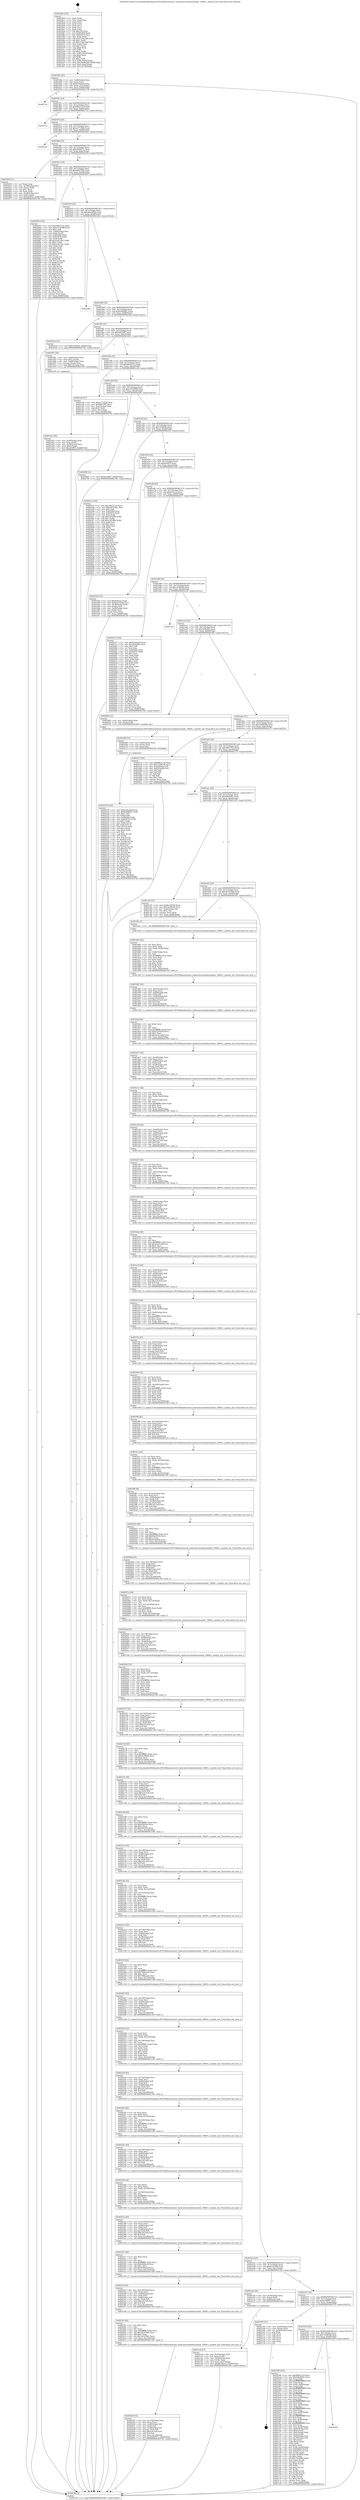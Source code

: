 digraph "0x4018e0" {
  label = "0x4018e0 (/mnt/c/Users/mathe/Desktop/tcc/POCII/binaries/extr_hashcatsrcmodulesmodule_19600.c_module_init_Final-ollvm.out::main(0))"
  labelloc = "t"
  node[shape=record]

  Entry [label="",width=0.3,height=0.3,shape=circle,fillcolor=black,style=filled]
  "0x401945" [label="{
     0x401945 [23]\l
     | [instrs]\l
     &nbsp;&nbsp;0x401945 \<+3\>: mov -0x68(%rbp),%eax\l
     &nbsp;&nbsp;0x401948 \<+2\>: mov %eax,%ecx\l
     &nbsp;&nbsp;0x40194a \<+6\>: sub $0x8cc8ad20,%ecx\l
     &nbsp;&nbsp;0x401950 \<+3\>: mov %eax,-0x7c(%rbp)\l
     &nbsp;&nbsp;0x401953 \<+3\>: mov %ecx,-0x80(%rbp)\l
     &nbsp;&nbsp;0x401956 \<+6\>: je 0000000000402756 \<main+0xe76\>\l
  }"]
  "0x402756" [label="{
     0x402756\l
  }", style=dashed]
  "0x40195c" [label="{
     0x40195c [25]\l
     | [instrs]\l
     &nbsp;&nbsp;0x40195c \<+5\>: jmp 0000000000401961 \<main+0x81\>\l
     &nbsp;&nbsp;0x401961 \<+3\>: mov -0x7c(%rbp),%eax\l
     &nbsp;&nbsp;0x401964 \<+5\>: sub $0x98821e19,%eax\l
     &nbsp;&nbsp;0x401969 \<+6\>: mov %eax,-0x84(%rbp)\l
     &nbsp;&nbsp;0x40196f \<+6\>: je 000000000040271a \<main+0xe3a\>\l
  }"]
  Exit [label="",width=0.3,height=0.3,shape=circle,fillcolor=black,style=filled,peripheries=2]
  "0x40271a" [label="{
     0x40271a\l
  }", style=dashed]
  "0x401975" [label="{
     0x401975 [25]\l
     | [instrs]\l
     &nbsp;&nbsp;0x401975 \<+5\>: jmp 000000000040197a \<main+0x9a\>\l
     &nbsp;&nbsp;0x40197a \<+3\>: mov -0x7c(%rbp),%eax\l
     &nbsp;&nbsp;0x40197d \<+5\>: sub $0xae77c828,%eax\l
     &nbsp;&nbsp;0x401982 \<+6\>: mov %eax,-0x88(%rbp)\l
     &nbsp;&nbsp;0x401988 \<+6\>: je 00000000004025b2 \<main+0xcd2\>\l
  }"]
  "0x402518" [label="{
     0x402518 [142]\l
     | [instrs]\l
     &nbsp;&nbsp;0x402518 \<+5\>: mov $0x8cc8ad20,%ecx\l
     &nbsp;&nbsp;0x40251d \<+5\>: mov $0xbc6b8b67,%edx\l
     &nbsp;&nbsp;0x402522 \<+3\>: mov $0x1,%sil\l
     &nbsp;&nbsp;0x402525 \<+3\>: xor %r8d,%r8d\l
     &nbsp;&nbsp;0x402528 \<+8\>: mov 0x4050b0,%r9d\l
     &nbsp;&nbsp;0x402530 \<+8\>: mov 0x405074,%r10d\l
     &nbsp;&nbsp;0x402538 \<+4\>: sub $0x1,%r8d\l
     &nbsp;&nbsp;0x40253c \<+3\>: mov %r9d,%r11d\l
     &nbsp;&nbsp;0x40253f \<+3\>: add %r8d,%r11d\l
     &nbsp;&nbsp;0x402542 \<+4\>: imul %r11d,%r9d\l
     &nbsp;&nbsp;0x402546 \<+4\>: and $0x1,%r9d\l
     &nbsp;&nbsp;0x40254a \<+4\>: cmp $0x0,%r9d\l
     &nbsp;&nbsp;0x40254e \<+3\>: sete %bl\l
     &nbsp;&nbsp;0x402551 \<+4\>: cmp $0xa,%r10d\l
     &nbsp;&nbsp;0x402555 \<+4\>: setl %r14b\l
     &nbsp;&nbsp;0x402559 \<+3\>: mov %bl,%r15b\l
     &nbsp;&nbsp;0x40255c \<+4\>: xor $0xff,%r15b\l
     &nbsp;&nbsp;0x402560 \<+3\>: mov %r14b,%r12b\l
     &nbsp;&nbsp;0x402563 \<+4\>: xor $0xff,%r12b\l
     &nbsp;&nbsp;0x402567 \<+4\>: xor $0x0,%sil\l
     &nbsp;&nbsp;0x40256b \<+3\>: mov %r15b,%r13b\l
     &nbsp;&nbsp;0x40256e \<+4\>: and $0x0,%r13b\l
     &nbsp;&nbsp;0x402572 \<+3\>: and %sil,%bl\l
     &nbsp;&nbsp;0x402575 \<+3\>: mov %r12b,%al\l
     &nbsp;&nbsp;0x402578 \<+2\>: and $0x0,%al\l
     &nbsp;&nbsp;0x40257a \<+3\>: and %sil,%r14b\l
     &nbsp;&nbsp;0x40257d \<+3\>: or %bl,%r13b\l
     &nbsp;&nbsp;0x402580 \<+3\>: or %r14b,%al\l
     &nbsp;&nbsp;0x402583 \<+3\>: xor %al,%r13b\l
     &nbsp;&nbsp;0x402586 \<+3\>: or %r12b,%r15b\l
     &nbsp;&nbsp;0x402589 \<+4\>: xor $0xff,%r15b\l
     &nbsp;&nbsp;0x40258d \<+4\>: or $0x0,%sil\l
     &nbsp;&nbsp;0x402591 \<+3\>: and %sil,%r15b\l
     &nbsp;&nbsp;0x402594 \<+3\>: or %r15b,%r13b\l
     &nbsp;&nbsp;0x402597 \<+4\>: test $0x1,%r13b\l
     &nbsp;&nbsp;0x40259b \<+3\>: cmovne %edx,%ecx\l
     &nbsp;&nbsp;0x40259e \<+3\>: mov %ecx,-0x68(%rbp)\l
     &nbsp;&nbsp;0x4025a1 \<+5\>: jmp 000000000040278e \<main+0xeae\>\l
  }"]
  "0x4025b2" [label="{
     0x4025b2\l
  }", style=dashed]
  "0x40198e" [label="{
     0x40198e [25]\l
     | [instrs]\l
     &nbsp;&nbsp;0x40198e \<+5\>: jmp 0000000000401993 \<main+0xb3\>\l
     &nbsp;&nbsp;0x401993 \<+3\>: mov -0x7c(%rbp),%eax\l
     &nbsp;&nbsp;0x401996 \<+5\>: sub $0xb444917c,%eax\l
     &nbsp;&nbsp;0x40199b \<+6\>: mov %eax,-0x8c(%rbp)\l
     &nbsp;&nbsp;0x4019a1 \<+6\>: je 0000000000402458 \<main+0xb78\>\l
  }"]
  "0x402509" [label="{
     0x402509 [15]\l
     | [instrs]\l
     &nbsp;&nbsp;0x402509 \<+4\>: mov -0x40(%rbp),%rax\l
     &nbsp;&nbsp;0x40250d \<+3\>: mov (%rax),%rax\l
     &nbsp;&nbsp;0x402510 \<+3\>: mov %rax,%rdi\l
     &nbsp;&nbsp;0x402513 \<+5\>: call 0000000000401030 \<free@plt\>\l
     | [calls]\l
     &nbsp;&nbsp;0x401030 \{1\} (unknown)\l
  }"]
  "0x402458" [label="{
     0x402458 [31]\l
     | [instrs]\l
     &nbsp;&nbsp;0x402458 \<+2\>: xor %eax,%eax\l
     &nbsp;&nbsp;0x40245a \<+4\>: mov -0x38(%rbp),%rcx\l
     &nbsp;&nbsp;0x40245e \<+2\>: mov (%rcx),%edx\l
     &nbsp;&nbsp;0x402460 \<+3\>: sub $0x1,%eax\l
     &nbsp;&nbsp;0x402463 \<+2\>: sub %eax,%edx\l
     &nbsp;&nbsp;0x402465 \<+4\>: mov -0x38(%rbp),%rcx\l
     &nbsp;&nbsp;0x402469 \<+2\>: mov %edx,(%rcx)\l
     &nbsp;&nbsp;0x40246b \<+7\>: movl $0xa02ff7b,-0x68(%rbp)\l
     &nbsp;&nbsp;0x402472 \<+5\>: jmp 000000000040278e \<main+0xeae\>\l
  }"]
  "0x4019a7" [label="{
     0x4019a7 [25]\l
     | [instrs]\l
     &nbsp;&nbsp;0x4019a7 \<+5\>: jmp 00000000004019ac \<main+0xcc\>\l
     &nbsp;&nbsp;0x4019ac \<+3\>: mov -0x7c(%rbp),%eax\l
     &nbsp;&nbsp;0x4019af \<+5\>: sub $0xb4927821,%eax\l
     &nbsp;&nbsp;0x4019b4 \<+6\>: mov %eax,-0x90(%rbp)\l
     &nbsp;&nbsp;0x4019ba \<+6\>: je 000000000040265f \<main+0xd7f\>\l
  }"]
  "0x402424" [label="{
     0x402424 [52]\l
     | [instrs]\l
     &nbsp;&nbsp;0x402424 \<+6\>: mov -0x154(%rbp),%ecx\l
     &nbsp;&nbsp;0x40242a \<+3\>: imul %eax,%ecx\l
     &nbsp;&nbsp;0x40242d \<+4\>: mov -0x40(%rbp),%r8\l
     &nbsp;&nbsp;0x402431 \<+3\>: mov (%r8),%r8\l
     &nbsp;&nbsp;0x402434 \<+4\>: mov -0x38(%rbp),%r9\l
     &nbsp;&nbsp;0x402438 \<+3\>: movslq (%r9),%r9\l
     &nbsp;&nbsp;0x40243b \<+7\>: imul $0x1e0,%r9,%r9\l
     &nbsp;&nbsp;0x402442 \<+3\>: add %r9,%r8\l
     &nbsp;&nbsp;0x402445 \<+7\>: mov %ecx,0x1d8(%r8)\l
     &nbsp;&nbsp;0x40244c \<+7\>: movl $0xb444917c,-0x68(%rbp)\l
     &nbsp;&nbsp;0x402453 \<+5\>: jmp 000000000040278e \<main+0xeae\>\l
  }"]
  "0x40265f" [label="{
     0x40265f [154]\l
     | [instrs]\l
     &nbsp;&nbsp;0x40265f \<+5\>: mov $0x386727cb,%eax\l
     &nbsp;&nbsp;0x402664 \<+5\>: mov $0xe355d988,%ecx\l
     &nbsp;&nbsp;0x402669 \<+2\>: mov $0x1,%dl\l
     &nbsp;&nbsp;0x40266b \<+4\>: mov -0x60(%rbp),%rsi\l
     &nbsp;&nbsp;0x40266f \<+6\>: movl $0x0,(%rsi)\l
     &nbsp;&nbsp;0x402675 \<+7\>: mov 0x4050b0,%edi\l
     &nbsp;&nbsp;0x40267c \<+8\>: mov 0x405074,%r8d\l
     &nbsp;&nbsp;0x402684 \<+3\>: mov %edi,%r9d\l
     &nbsp;&nbsp;0x402687 \<+7\>: add $0x5e411fb1,%r9d\l
     &nbsp;&nbsp;0x40268e \<+4\>: sub $0x1,%r9d\l
     &nbsp;&nbsp;0x402692 \<+7\>: sub $0x5e411fb1,%r9d\l
     &nbsp;&nbsp;0x402699 \<+4\>: imul %r9d,%edi\l
     &nbsp;&nbsp;0x40269d \<+3\>: and $0x1,%edi\l
     &nbsp;&nbsp;0x4026a0 \<+3\>: cmp $0x0,%edi\l
     &nbsp;&nbsp;0x4026a3 \<+4\>: sete %r10b\l
     &nbsp;&nbsp;0x4026a7 \<+4\>: cmp $0xa,%r8d\l
     &nbsp;&nbsp;0x4026ab \<+4\>: setl %r11b\l
     &nbsp;&nbsp;0x4026af \<+3\>: mov %r10b,%bl\l
     &nbsp;&nbsp;0x4026b2 \<+3\>: xor $0xff,%bl\l
     &nbsp;&nbsp;0x4026b5 \<+3\>: mov %r11b,%r14b\l
     &nbsp;&nbsp;0x4026b8 \<+4\>: xor $0xff,%r14b\l
     &nbsp;&nbsp;0x4026bc \<+3\>: xor $0x0,%dl\l
     &nbsp;&nbsp;0x4026bf \<+3\>: mov %bl,%r15b\l
     &nbsp;&nbsp;0x4026c2 \<+4\>: and $0x0,%r15b\l
     &nbsp;&nbsp;0x4026c6 \<+3\>: and %dl,%r10b\l
     &nbsp;&nbsp;0x4026c9 \<+3\>: mov %r14b,%r12b\l
     &nbsp;&nbsp;0x4026cc \<+4\>: and $0x0,%r12b\l
     &nbsp;&nbsp;0x4026d0 \<+3\>: and %dl,%r11b\l
     &nbsp;&nbsp;0x4026d3 \<+3\>: or %r10b,%r15b\l
     &nbsp;&nbsp;0x4026d6 \<+3\>: or %r11b,%r12b\l
     &nbsp;&nbsp;0x4026d9 \<+3\>: xor %r12b,%r15b\l
     &nbsp;&nbsp;0x4026dc \<+3\>: or %r14b,%bl\l
     &nbsp;&nbsp;0x4026df \<+3\>: xor $0xff,%bl\l
     &nbsp;&nbsp;0x4026e2 \<+3\>: or $0x0,%dl\l
     &nbsp;&nbsp;0x4026e5 \<+2\>: and %dl,%bl\l
     &nbsp;&nbsp;0x4026e7 \<+3\>: or %bl,%r15b\l
     &nbsp;&nbsp;0x4026ea \<+4\>: test $0x1,%r15b\l
     &nbsp;&nbsp;0x4026ee \<+3\>: cmovne %ecx,%eax\l
     &nbsp;&nbsp;0x4026f1 \<+3\>: mov %eax,-0x68(%rbp)\l
     &nbsp;&nbsp;0x4026f4 \<+5\>: jmp 000000000040278e \<main+0xeae\>\l
  }"]
  "0x4019c0" [label="{
     0x4019c0 [25]\l
     | [instrs]\l
     &nbsp;&nbsp;0x4019c0 \<+5\>: jmp 00000000004019c5 \<main+0xe5\>\l
     &nbsp;&nbsp;0x4019c5 \<+3\>: mov -0x7c(%rbp),%eax\l
     &nbsp;&nbsp;0x4019c8 \<+5\>: sub $0xb6ae4026,%eax\l
     &nbsp;&nbsp;0x4019cd \<+6\>: mov %eax,-0x94(%rbp)\l
     &nbsp;&nbsp;0x4019d3 \<+6\>: je 00000000004025be \<main+0xcde\>\l
  }"]
  "0x4023fc" [label="{
     0x4023fc [40]\l
     | [instrs]\l
     &nbsp;&nbsp;0x4023fc \<+5\>: mov $0x2,%ecx\l
     &nbsp;&nbsp;0x402401 \<+1\>: cltd\l
     &nbsp;&nbsp;0x402402 \<+2\>: idiv %ecx\l
     &nbsp;&nbsp;0x402404 \<+6\>: imul $0xfffffffe,%edx,%ecx\l
     &nbsp;&nbsp;0x40240a \<+6\>: add $0x1d147861,%ecx\l
     &nbsp;&nbsp;0x402410 \<+3\>: add $0x1,%ecx\l
     &nbsp;&nbsp;0x402413 \<+6\>: sub $0x1d147861,%ecx\l
     &nbsp;&nbsp;0x402419 \<+6\>: mov %ecx,-0x154(%rbp)\l
     &nbsp;&nbsp;0x40241f \<+5\>: call 0000000000401160 \<next_i\>\l
     | [calls]\l
     &nbsp;&nbsp;0x401160 \{1\} (/mnt/c/Users/mathe/Desktop/tcc/POCII/binaries/extr_hashcatsrcmodulesmodule_19600.c_module_init_Final-ollvm.out::next_i)\l
  }"]
  "0x4025be" [label="{
     0x4025be\l
  }", style=dashed]
  "0x4019d9" [label="{
     0x4019d9 [25]\l
     | [instrs]\l
     &nbsp;&nbsp;0x4019d9 \<+5\>: jmp 00000000004019de \<main+0xfe\>\l
     &nbsp;&nbsp;0x4019de \<+3\>: mov -0x7c(%rbp),%eax\l
     &nbsp;&nbsp;0x4019e1 \<+5\>: sub $0xbc6b8b67,%eax\l
     &nbsp;&nbsp;0x4019e6 \<+6\>: mov %eax,-0x98(%rbp)\l
     &nbsp;&nbsp;0x4019ec \<+6\>: je 00000000004025a6 \<main+0xcc6\>\l
  }"]
  "0x4023cf" [label="{
     0x4023cf [45]\l
     | [instrs]\l
     &nbsp;&nbsp;0x4023cf \<+6\>: mov -0x150(%rbp),%ecx\l
     &nbsp;&nbsp;0x4023d5 \<+3\>: imul %eax,%ecx\l
     &nbsp;&nbsp;0x4023d8 \<+4\>: mov -0x40(%rbp),%r8\l
     &nbsp;&nbsp;0x4023dc \<+3\>: mov (%r8),%r8\l
     &nbsp;&nbsp;0x4023df \<+4\>: mov -0x38(%rbp),%r9\l
     &nbsp;&nbsp;0x4023e3 \<+3\>: movslq (%r9),%r9\l
     &nbsp;&nbsp;0x4023e6 \<+7\>: imul $0x1e0,%r9,%r9\l
     &nbsp;&nbsp;0x4023ed \<+3\>: add %r9,%r8\l
     &nbsp;&nbsp;0x4023f0 \<+7\>: mov %ecx,0x1d4(%r8)\l
     &nbsp;&nbsp;0x4023f7 \<+5\>: call 0000000000401160 \<next_i\>\l
     | [calls]\l
     &nbsp;&nbsp;0x401160 \{1\} (/mnt/c/Users/mathe/Desktop/tcc/POCII/binaries/extr_hashcatsrcmodulesmodule_19600.c_module_init_Final-ollvm.out::next_i)\l
  }"]
  "0x4025a6" [label="{
     0x4025a6 [12]\l
     | [instrs]\l
     &nbsp;&nbsp;0x4025a6 \<+7\>: movl $0x1636b2b,-0x68(%rbp)\l
     &nbsp;&nbsp;0x4025ad \<+5\>: jmp 000000000040278e \<main+0xeae\>\l
  }"]
  "0x4019f2" [label="{
     0x4019f2 [25]\l
     | [instrs]\l
     &nbsp;&nbsp;0x4019f2 \<+5\>: jmp 00000000004019f7 \<main+0x117\>\l
     &nbsp;&nbsp;0x4019f7 \<+3\>: mov -0x7c(%rbp),%eax\l
     &nbsp;&nbsp;0x4019fa \<+5\>: sub $0xbd070ff7,%eax\l
     &nbsp;&nbsp;0x4019ff \<+6\>: mov %eax,-0x9c(%rbp)\l
     &nbsp;&nbsp;0x401a05 \<+6\>: je 0000000000401d01 \<main+0x421\>\l
  }"]
  "0x4023a7" [label="{
     0x4023a7 [40]\l
     | [instrs]\l
     &nbsp;&nbsp;0x4023a7 \<+5\>: mov $0x2,%ecx\l
     &nbsp;&nbsp;0x4023ac \<+1\>: cltd\l
     &nbsp;&nbsp;0x4023ad \<+2\>: idiv %ecx\l
     &nbsp;&nbsp;0x4023af \<+6\>: imul $0xfffffffe,%edx,%ecx\l
     &nbsp;&nbsp;0x4023b5 \<+6\>: sub $0x9c6f4ac8,%ecx\l
     &nbsp;&nbsp;0x4023bb \<+3\>: add $0x1,%ecx\l
     &nbsp;&nbsp;0x4023be \<+6\>: add $0x9c6f4ac8,%ecx\l
     &nbsp;&nbsp;0x4023c4 \<+6\>: mov %ecx,-0x150(%rbp)\l
     &nbsp;&nbsp;0x4023ca \<+5\>: call 0000000000401160 \<next_i\>\l
     | [calls]\l
     &nbsp;&nbsp;0x401160 \{1\} (/mnt/c/Users/mathe/Desktop/tcc/POCII/binaries/extr_hashcatsrcmodulesmodule_19600.c_module_init_Final-ollvm.out::next_i)\l
  }"]
  "0x401d01" [label="{
     0x401d01 [29]\l
     | [instrs]\l
     &nbsp;&nbsp;0x401d01 \<+4\>: mov -0x48(%rbp),%rax\l
     &nbsp;&nbsp;0x401d05 \<+6\>: movl $0x1,(%rax)\l
     &nbsp;&nbsp;0x401d0b \<+4\>: mov -0x48(%rbp),%rax\l
     &nbsp;&nbsp;0x401d0f \<+3\>: movslq (%rax),%rax\l
     &nbsp;&nbsp;0x401d12 \<+7\>: imul $0x1e0,%rax,%rdi\l
     &nbsp;&nbsp;0x401d19 \<+5\>: call 0000000000401050 \<malloc@plt\>\l
     | [calls]\l
     &nbsp;&nbsp;0x401050 \{1\} (unknown)\l
  }"]
  "0x401a0b" [label="{
     0x401a0b [25]\l
     | [instrs]\l
     &nbsp;&nbsp;0x401a0b \<+5\>: jmp 0000000000401a10 \<main+0x130\>\l
     &nbsp;&nbsp;0x401a10 \<+3\>: mov -0x7c(%rbp),%eax\l
     &nbsp;&nbsp;0x401a13 \<+5\>: sub $0xd816b1c2,%eax\l
     &nbsp;&nbsp;0x401a18 \<+6\>: mov %eax,-0xa0(%rbp)\l
     &nbsp;&nbsp;0x401a1e \<+6\>: je 0000000000401ce6 \<main+0x406\>\l
  }"]
  "0x40237a" [label="{
     0x40237a [45]\l
     | [instrs]\l
     &nbsp;&nbsp;0x40237a \<+6\>: mov -0x14c(%rbp),%ecx\l
     &nbsp;&nbsp;0x402380 \<+3\>: imul %eax,%ecx\l
     &nbsp;&nbsp;0x402383 \<+4\>: mov -0x40(%rbp),%r8\l
     &nbsp;&nbsp;0x402387 \<+3\>: mov (%r8),%r8\l
     &nbsp;&nbsp;0x40238a \<+4\>: mov -0x38(%rbp),%r9\l
     &nbsp;&nbsp;0x40238e \<+3\>: movslq (%r9),%r9\l
     &nbsp;&nbsp;0x402391 \<+7\>: imul $0x1e0,%r9,%r9\l
     &nbsp;&nbsp;0x402398 \<+3\>: add %r9,%r8\l
     &nbsp;&nbsp;0x40239b \<+7\>: mov %ecx,0x1d0(%r8)\l
     &nbsp;&nbsp;0x4023a2 \<+5\>: call 0000000000401160 \<next_i\>\l
     | [calls]\l
     &nbsp;&nbsp;0x401160 \{1\} (/mnt/c/Users/mathe/Desktop/tcc/POCII/binaries/extr_hashcatsrcmodulesmodule_19600.c_module_init_Final-ollvm.out::next_i)\l
  }"]
  "0x401ce6" [label="{
     0x401ce6 [27]\l
     | [instrs]\l
     &nbsp;&nbsp;0x401ce6 \<+5\>: mov $0xae77c828,%eax\l
     &nbsp;&nbsp;0x401ceb \<+5\>: mov $0xbd070ff7,%ecx\l
     &nbsp;&nbsp;0x401cf0 \<+3\>: mov -0x2c(%rbp),%edx\l
     &nbsp;&nbsp;0x401cf3 \<+3\>: cmp $0x0,%edx\l
     &nbsp;&nbsp;0x401cf6 \<+3\>: cmove %ecx,%eax\l
     &nbsp;&nbsp;0x401cf9 \<+3\>: mov %eax,-0x68(%rbp)\l
     &nbsp;&nbsp;0x401cfc \<+5\>: jmp 000000000040278e \<main+0xeae\>\l
  }"]
  "0x401a24" [label="{
     0x401a24 [25]\l
     | [instrs]\l
     &nbsp;&nbsp;0x401a24 \<+5\>: jmp 0000000000401a29 \<main+0x149\>\l
     &nbsp;&nbsp;0x401a29 \<+3\>: mov -0x7c(%rbp),%eax\l
     &nbsp;&nbsp;0x401a2c \<+5\>: sub $0xe355d988,%eax\l
     &nbsp;&nbsp;0x401a31 \<+6\>: mov %eax,-0xa4(%rbp)\l
     &nbsp;&nbsp;0x401a37 \<+6\>: je 00000000004026f9 \<main+0xe19\>\l
  }"]
  "0x40234e" [label="{
     0x40234e [44]\l
     | [instrs]\l
     &nbsp;&nbsp;0x40234e \<+2\>: xor %ecx,%ecx\l
     &nbsp;&nbsp;0x402350 \<+5\>: mov $0x2,%edx\l
     &nbsp;&nbsp;0x402355 \<+6\>: mov %edx,-0x148(%rbp)\l
     &nbsp;&nbsp;0x40235b \<+1\>: cltd\l
     &nbsp;&nbsp;0x40235c \<+6\>: mov -0x148(%rbp),%esi\l
     &nbsp;&nbsp;0x402362 \<+2\>: idiv %esi\l
     &nbsp;&nbsp;0x402364 \<+6\>: imul $0xfffffffe,%edx,%edx\l
     &nbsp;&nbsp;0x40236a \<+3\>: sub $0x1,%ecx\l
     &nbsp;&nbsp;0x40236d \<+2\>: sub %ecx,%edx\l
     &nbsp;&nbsp;0x40236f \<+6\>: mov %edx,-0x14c(%rbp)\l
     &nbsp;&nbsp;0x402375 \<+5\>: call 0000000000401160 \<next_i\>\l
     | [calls]\l
     &nbsp;&nbsp;0x401160 \{1\} (/mnt/c/Users/mathe/Desktop/tcc/POCII/binaries/extr_hashcatsrcmodulesmodule_19600.c_module_init_Final-ollvm.out::next_i)\l
  }"]
  "0x4026f9" [label="{
     0x4026f9 [12]\l
     | [instrs]\l
     &nbsp;&nbsp;0x4026f9 \<+7\>: movl $0x6e30ff57,-0x68(%rbp)\l
     &nbsp;&nbsp;0x402700 \<+5\>: jmp 000000000040278e \<main+0xeae\>\l
  }"]
  "0x401a3d" [label="{
     0x401a3d [25]\l
     | [instrs]\l
     &nbsp;&nbsp;0x401a3d \<+5\>: jmp 0000000000401a42 \<main+0x162\>\l
     &nbsp;&nbsp;0x401a42 \<+3\>: mov -0x7c(%rbp),%eax\l
     &nbsp;&nbsp;0x401a45 \<+5\>: sub $0x1636b2b,%eax\l
     &nbsp;&nbsp;0x401a4a \<+6\>: mov %eax,-0xa8(%rbp)\l
     &nbsp;&nbsp;0x401a50 \<+6\>: je 00000000004025cf \<main+0xcef\>\l
  }"]
  "0x402321" [label="{
     0x402321 [45]\l
     | [instrs]\l
     &nbsp;&nbsp;0x402321 \<+6\>: mov -0x144(%rbp),%ecx\l
     &nbsp;&nbsp;0x402327 \<+3\>: imul %eax,%ecx\l
     &nbsp;&nbsp;0x40232a \<+4\>: mov -0x40(%rbp),%r8\l
     &nbsp;&nbsp;0x40232e \<+3\>: mov (%r8),%r8\l
     &nbsp;&nbsp;0x402331 \<+4\>: mov -0x38(%rbp),%r9\l
     &nbsp;&nbsp;0x402335 \<+3\>: movslq (%r9),%r9\l
     &nbsp;&nbsp;0x402338 \<+7\>: imul $0x1e0,%r9,%r9\l
     &nbsp;&nbsp;0x40233f \<+3\>: add %r9,%r8\l
     &nbsp;&nbsp;0x402342 \<+7\>: mov %ecx,0x198(%r8)\l
     &nbsp;&nbsp;0x402349 \<+5\>: call 0000000000401160 \<next_i\>\l
     | [calls]\l
     &nbsp;&nbsp;0x401160 \{1\} (/mnt/c/Users/mathe/Desktop/tcc/POCII/binaries/extr_hashcatsrcmodulesmodule_19600.c_module_init_Final-ollvm.out::next_i)\l
  }"]
  "0x4025cf" [label="{
     0x4025cf [144]\l
     | [instrs]\l
     &nbsp;&nbsp;0x4025cf \<+5\>: mov $0x386727cb,%eax\l
     &nbsp;&nbsp;0x4025d4 \<+5\>: mov $0xb4927821,%ecx\l
     &nbsp;&nbsp;0x4025d9 \<+2\>: mov $0x1,%dl\l
     &nbsp;&nbsp;0x4025db \<+7\>: mov 0x4050b0,%esi\l
     &nbsp;&nbsp;0x4025e2 \<+7\>: mov 0x405074,%edi\l
     &nbsp;&nbsp;0x4025e9 \<+3\>: mov %esi,%r8d\l
     &nbsp;&nbsp;0x4025ec \<+7\>: sub $0xc2f538fd,%r8d\l
     &nbsp;&nbsp;0x4025f3 \<+4\>: sub $0x1,%r8d\l
     &nbsp;&nbsp;0x4025f7 \<+7\>: add $0xc2f538fd,%r8d\l
     &nbsp;&nbsp;0x4025fe \<+4\>: imul %r8d,%esi\l
     &nbsp;&nbsp;0x402602 \<+3\>: and $0x1,%esi\l
     &nbsp;&nbsp;0x402605 \<+3\>: cmp $0x0,%esi\l
     &nbsp;&nbsp;0x402608 \<+4\>: sete %r9b\l
     &nbsp;&nbsp;0x40260c \<+3\>: cmp $0xa,%edi\l
     &nbsp;&nbsp;0x40260f \<+4\>: setl %r10b\l
     &nbsp;&nbsp;0x402613 \<+3\>: mov %r9b,%r11b\l
     &nbsp;&nbsp;0x402616 \<+4\>: xor $0xff,%r11b\l
     &nbsp;&nbsp;0x40261a \<+3\>: mov %r10b,%bl\l
     &nbsp;&nbsp;0x40261d \<+3\>: xor $0xff,%bl\l
     &nbsp;&nbsp;0x402620 \<+3\>: xor $0x0,%dl\l
     &nbsp;&nbsp;0x402623 \<+3\>: mov %r11b,%r14b\l
     &nbsp;&nbsp;0x402626 \<+4\>: and $0x0,%r14b\l
     &nbsp;&nbsp;0x40262a \<+3\>: and %dl,%r9b\l
     &nbsp;&nbsp;0x40262d \<+3\>: mov %bl,%r15b\l
     &nbsp;&nbsp;0x402630 \<+4\>: and $0x0,%r15b\l
     &nbsp;&nbsp;0x402634 \<+3\>: and %dl,%r10b\l
     &nbsp;&nbsp;0x402637 \<+3\>: or %r9b,%r14b\l
     &nbsp;&nbsp;0x40263a \<+3\>: or %r10b,%r15b\l
     &nbsp;&nbsp;0x40263d \<+3\>: xor %r15b,%r14b\l
     &nbsp;&nbsp;0x402640 \<+3\>: or %bl,%r11b\l
     &nbsp;&nbsp;0x402643 \<+4\>: xor $0xff,%r11b\l
     &nbsp;&nbsp;0x402647 \<+3\>: or $0x0,%dl\l
     &nbsp;&nbsp;0x40264a \<+3\>: and %dl,%r11b\l
     &nbsp;&nbsp;0x40264d \<+3\>: or %r11b,%r14b\l
     &nbsp;&nbsp;0x402650 \<+4\>: test $0x1,%r14b\l
     &nbsp;&nbsp;0x402654 \<+3\>: cmovne %ecx,%eax\l
     &nbsp;&nbsp;0x402657 \<+3\>: mov %eax,-0x68(%rbp)\l
     &nbsp;&nbsp;0x40265a \<+5\>: jmp 000000000040278e \<main+0xeae\>\l
  }"]
  "0x401a56" [label="{
     0x401a56 [25]\l
     | [instrs]\l
     &nbsp;&nbsp;0x401a56 \<+5\>: jmp 0000000000401a5b \<main+0x17b\>\l
     &nbsp;&nbsp;0x401a5b \<+3\>: mov -0x7c(%rbp),%eax\l
     &nbsp;&nbsp;0x401a5e \<+5\>: sub $0xa02ff7b,%eax\l
     &nbsp;&nbsp;0x401a63 \<+6\>: mov %eax,-0xac(%rbp)\l
     &nbsp;&nbsp;0x401a69 \<+6\>: je 0000000000401d3b \<main+0x45b\>\l
  }"]
  "0x4022f5" [label="{
     0x4022f5 [44]\l
     | [instrs]\l
     &nbsp;&nbsp;0x4022f5 \<+2\>: xor %ecx,%ecx\l
     &nbsp;&nbsp;0x4022f7 \<+5\>: mov $0x2,%edx\l
     &nbsp;&nbsp;0x4022fc \<+6\>: mov %edx,-0x140(%rbp)\l
     &nbsp;&nbsp;0x402302 \<+1\>: cltd\l
     &nbsp;&nbsp;0x402303 \<+6\>: mov -0x140(%rbp),%esi\l
     &nbsp;&nbsp;0x402309 \<+2\>: idiv %esi\l
     &nbsp;&nbsp;0x40230b \<+6\>: imul $0xfffffffe,%edx,%edx\l
     &nbsp;&nbsp;0x402311 \<+3\>: sub $0x1,%ecx\l
     &nbsp;&nbsp;0x402314 \<+2\>: sub %ecx,%edx\l
     &nbsp;&nbsp;0x402316 \<+6\>: mov %edx,-0x144(%rbp)\l
     &nbsp;&nbsp;0x40231c \<+5\>: call 0000000000401160 \<next_i\>\l
     | [calls]\l
     &nbsp;&nbsp;0x401160 \{1\} (/mnt/c/Users/mathe/Desktop/tcc/POCII/binaries/extr_hashcatsrcmodulesmodule_19600.c_module_init_Final-ollvm.out::next_i)\l
  }"]
  "0x401d3b" [label="{
     0x401d3b [33]\l
     | [instrs]\l
     &nbsp;&nbsp;0x401d3b \<+5\>: mov $0xde9cace,%eax\l
     &nbsp;&nbsp;0x401d40 \<+5\>: mov $0x6b3192db,%ecx\l
     &nbsp;&nbsp;0x401d45 \<+4\>: mov -0x38(%rbp),%rdx\l
     &nbsp;&nbsp;0x401d49 \<+2\>: mov (%rdx),%esi\l
     &nbsp;&nbsp;0x401d4b \<+4\>: mov -0x48(%rbp),%rdx\l
     &nbsp;&nbsp;0x401d4f \<+2\>: cmp (%rdx),%esi\l
     &nbsp;&nbsp;0x401d51 \<+3\>: cmovl %ecx,%eax\l
     &nbsp;&nbsp;0x401d54 \<+3\>: mov %eax,-0x68(%rbp)\l
     &nbsp;&nbsp;0x401d57 \<+5\>: jmp 000000000040278e \<main+0xeae\>\l
  }"]
  "0x401a6f" [label="{
     0x401a6f [25]\l
     | [instrs]\l
     &nbsp;&nbsp;0x401a6f \<+5\>: jmp 0000000000401a74 \<main+0x194\>\l
     &nbsp;&nbsp;0x401a74 \<+3\>: mov -0x7c(%rbp),%eax\l
     &nbsp;&nbsp;0x401a77 \<+5\>: sub $0xde9cace,%eax\l
     &nbsp;&nbsp;0x401a7c \<+6\>: mov %eax,-0xb0(%rbp)\l
     &nbsp;&nbsp;0x401a82 \<+6\>: je 0000000000402477 \<main+0xb97\>\l
  }"]
  "0x4022c8" [label="{
     0x4022c8 [45]\l
     | [instrs]\l
     &nbsp;&nbsp;0x4022c8 \<+6\>: mov -0x13c(%rbp),%ecx\l
     &nbsp;&nbsp;0x4022ce \<+3\>: imul %eax,%ecx\l
     &nbsp;&nbsp;0x4022d1 \<+4\>: mov -0x40(%rbp),%r8\l
     &nbsp;&nbsp;0x4022d5 \<+3\>: mov (%r8),%r8\l
     &nbsp;&nbsp;0x4022d8 \<+4\>: mov -0x38(%rbp),%r9\l
     &nbsp;&nbsp;0x4022dc \<+3\>: movslq (%r9),%r9\l
     &nbsp;&nbsp;0x4022df \<+7\>: imul $0x1e0,%r9,%r9\l
     &nbsp;&nbsp;0x4022e6 \<+3\>: add %r9,%r8\l
     &nbsp;&nbsp;0x4022e9 \<+7\>: mov %ecx,0x194(%r8)\l
     &nbsp;&nbsp;0x4022f0 \<+5\>: call 0000000000401160 \<next_i\>\l
     | [calls]\l
     &nbsp;&nbsp;0x401160 \{1\} (/mnt/c/Users/mathe/Desktop/tcc/POCII/binaries/extr_hashcatsrcmodulesmodule_19600.c_module_init_Final-ollvm.out::next_i)\l
  }"]
  "0x402477" [label="{
     0x402477 [134]\l
     | [instrs]\l
     &nbsp;&nbsp;0x402477 \<+5\>: mov $0x8cc8ad20,%eax\l
     &nbsp;&nbsp;0x40247c \<+5\>: mov $0x1b2bd6fc,%ecx\l
     &nbsp;&nbsp;0x402481 \<+2\>: mov $0x1,%dl\l
     &nbsp;&nbsp;0x402483 \<+2\>: xor %esi,%esi\l
     &nbsp;&nbsp;0x402485 \<+7\>: mov 0x4050b0,%edi\l
     &nbsp;&nbsp;0x40248c \<+8\>: mov 0x405074,%r8d\l
     &nbsp;&nbsp;0x402494 \<+3\>: sub $0x1,%esi\l
     &nbsp;&nbsp;0x402497 \<+3\>: mov %edi,%r9d\l
     &nbsp;&nbsp;0x40249a \<+3\>: add %esi,%r9d\l
     &nbsp;&nbsp;0x40249d \<+4\>: imul %r9d,%edi\l
     &nbsp;&nbsp;0x4024a1 \<+3\>: and $0x1,%edi\l
     &nbsp;&nbsp;0x4024a4 \<+3\>: cmp $0x0,%edi\l
     &nbsp;&nbsp;0x4024a7 \<+4\>: sete %r10b\l
     &nbsp;&nbsp;0x4024ab \<+4\>: cmp $0xa,%r8d\l
     &nbsp;&nbsp;0x4024af \<+4\>: setl %r11b\l
     &nbsp;&nbsp;0x4024b3 \<+3\>: mov %r10b,%bl\l
     &nbsp;&nbsp;0x4024b6 \<+3\>: xor $0xff,%bl\l
     &nbsp;&nbsp;0x4024b9 \<+3\>: mov %r11b,%r14b\l
     &nbsp;&nbsp;0x4024bc \<+4\>: xor $0xff,%r14b\l
     &nbsp;&nbsp;0x4024c0 \<+3\>: xor $0x1,%dl\l
     &nbsp;&nbsp;0x4024c3 \<+3\>: mov %bl,%r15b\l
     &nbsp;&nbsp;0x4024c6 \<+4\>: and $0xff,%r15b\l
     &nbsp;&nbsp;0x4024ca \<+3\>: and %dl,%r10b\l
     &nbsp;&nbsp;0x4024cd \<+3\>: mov %r14b,%r12b\l
     &nbsp;&nbsp;0x4024d0 \<+4\>: and $0xff,%r12b\l
     &nbsp;&nbsp;0x4024d4 \<+3\>: and %dl,%r11b\l
     &nbsp;&nbsp;0x4024d7 \<+3\>: or %r10b,%r15b\l
     &nbsp;&nbsp;0x4024da \<+3\>: or %r11b,%r12b\l
     &nbsp;&nbsp;0x4024dd \<+3\>: xor %r12b,%r15b\l
     &nbsp;&nbsp;0x4024e0 \<+3\>: or %r14b,%bl\l
     &nbsp;&nbsp;0x4024e3 \<+3\>: xor $0xff,%bl\l
     &nbsp;&nbsp;0x4024e6 \<+3\>: or $0x1,%dl\l
     &nbsp;&nbsp;0x4024e9 \<+2\>: and %dl,%bl\l
     &nbsp;&nbsp;0x4024eb \<+3\>: or %bl,%r15b\l
     &nbsp;&nbsp;0x4024ee \<+4\>: test $0x1,%r15b\l
     &nbsp;&nbsp;0x4024f2 \<+3\>: cmovne %ecx,%eax\l
     &nbsp;&nbsp;0x4024f5 \<+3\>: mov %eax,-0x68(%rbp)\l
     &nbsp;&nbsp;0x4024f8 \<+5\>: jmp 000000000040278e \<main+0xeae\>\l
  }"]
  "0x401a88" [label="{
     0x401a88 [25]\l
     | [instrs]\l
     &nbsp;&nbsp;0x401a88 \<+5\>: jmp 0000000000401a8d \<main+0x1ad\>\l
     &nbsp;&nbsp;0x401a8d \<+3\>: mov -0x7c(%rbp),%eax\l
     &nbsp;&nbsp;0x401a90 \<+5\>: sub $0x10cf9d38,%eax\l
     &nbsp;&nbsp;0x401a95 \<+6\>: mov %eax,-0xb4(%rbp)\l
     &nbsp;&nbsp;0x401a9b \<+6\>: je 0000000000401ca0 \<main+0x3c0\>\l
  }"]
  "0x402294" [label="{
     0x402294 [52]\l
     | [instrs]\l
     &nbsp;&nbsp;0x402294 \<+2\>: xor %ecx,%ecx\l
     &nbsp;&nbsp;0x402296 \<+5\>: mov $0x2,%edx\l
     &nbsp;&nbsp;0x40229b \<+6\>: mov %edx,-0x138(%rbp)\l
     &nbsp;&nbsp;0x4022a1 \<+1\>: cltd\l
     &nbsp;&nbsp;0x4022a2 \<+6\>: mov -0x138(%rbp),%esi\l
     &nbsp;&nbsp;0x4022a8 \<+2\>: idiv %esi\l
     &nbsp;&nbsp;0x4022aa \<+6\>: imul $0xfffffffe,%edx,%edx\l
     &nbsp;&nbsp;0x4022b0 \<+2\>: mov %ecx,%edi\l
     &nbsp;&nbsp;0x4022b2 \<+2\>: sub %edx,%edi\l
     &nbsp;&nbsp;0x4022b4 \<+2\>: mov %ecx,%edx\l
     &nbsp;&nbsp;0x4022b6 \<+3\>: sub $0x1,%edx\l
     &nbsp;&nbsp;0x4022b9 \<+2\>: add %edx,%edi\l
     &nbsp;&nbsp;0x4022bb \<+2\>: sub %edi,%ecx\l
     &nbsp;&nbsp;0x4022bd \<+6\>: mov %ecx,-0x13c(%rbp)\l
     &nbsp;&nbsp;0x4022c3 \<+5\>: call 0000000000401160 \<next_i\>\l
     | [calls]\l
     &nbsp;&nbsp;0x401160 \{1\} (/mnt/c/Users/mathe/Desktop/tcc/POCII/binaries/extr_hashcatsrcmodulesmodule_19600.c_module_init_Final-ollvm.out::next_i)\l
  }"]
  "0x401ca0" [label="{
     0x401ca0\l
  }", style=dashed]
  "0x401aa1" [label="{
     0x401aa1 [25]\l
     | [instrs]\l
     &nbsp;&nbsp;0x401aa1 \<+5\>: jmp 0000000000401aa6 \<main+0x1c6\>\l
     &nbsp;&nbsp;0x401aa6 \<+3\>: mov -0x7c(%rbp),%eax\l
     &nbsp;&nbsp;0x401aa9 \<+5\>: sub $0x1b2bd6fc,%eax\l
     &nbsp;&nbsp;0x401aae \<+6\>: mov %eax,-0xb8(%rbp)\l
     &nbsp;&nbsp;0x401ab4 \<+6\>: je 00000000004024fd \<main+0xc1d\>\l
  }"]
  "0x402267" [label="{
     0x402267 [45]\l
     | [instrs]\l
     &nbsp;&nbsp;0x402267 \<+6\>: mov -0x134(%rbp),%ecx\l
     &nbsp;&nbsp;0x40226d \<+3\>: imul %eax,%ecx\l
     &nbsp;&nbsp;0x402270 \<+4\>: mov -0x40(%rbp),%r8\l
     &nbsp;&nbsp;0x402274 \<+3\>: mov (%r8),%r8\l
     &nbsp;&nbsp;0x402277 \<+4\>: mov -0x38(%rbp),%r9\l
     &nbsp;&nbsp;0x40227b \<+3\>: movslq (%r9),%r9\l
     &nbsp;&nbsp;0x40227e \<+7\>: imul $0x1e0,%r9,%r9\l
     &nbsp;&nbsp;0x402285 \<+3\>: add %r9,%r8\l
     &nbsp;&nbsp;0x402288 \<+7\>: mov %ecx,0x190(%r8)\l
     &nbsp;&nbsp;0x40228f \<+5\>: call 0000000000401160 \<next_i\>\l
     | [calls]\l
     &nbsp;&nbsp;0x401160 \{1\} (/mnt/c/Users/mathe/Desktop/tcc/POCII/binaries/extr_hashcatsrcmodulesmodule_19600.c_module_init_Final-ollvm.out::next_i)\l
  }"]
  "0x4024fd" [label="{
     0x4024fd [12]\l
     | [instrs]\l
     &nbsp;&nbsp;0x4024fd \<+4\>: mov -0x40(%rbp),%rax\l
     &nbsp;&nbsp;0x402501 \<+3\>: mov (%rax),%rdi\l
     &nbsp;&nbsp;0x402504 \<+5\>: call 0000000000401440 \<module_init\>\l
     | [calls]\l
     &nbsp;&nbsp;0x401440 \{1\} (/mnt/c/Users/mathe/Desktop/tcc/POCII/binaries/extr_hashcatsrcmodulesmodule_19600.c_module_init_Final-ollvm.out::module_init)\l
  }"]
  "0x401aba" [label="{
     0x401aba [25]\l
     | [instrs]\l
     &nbsp;&nbsp;0x401aba \<+5\>: jmp 0000000000401abf \<main+0x1df\>\l
     &nbsp;&nbsp;0x401abf \<+3\>: mov -0x7c(%rbp),%eax\l
     &nbsp;&nbsp;0x401ac2 \<+5\>: sub $0x25b9636b,%eax\l
     &nbsp;&nbsp;0x401ac7 \<+6\>: mov %eax,-0xbc(%rbp)\l
     &nbsp;&nbsp;0x401acd \<+6\>: je 0000000000401b73 \<main+0x293\>\l
  }"]
  "0x40223f" [label="{
     0x40223f [40]\l
     | [instrs]\l
     &nbsp;&nbsp;0x40223f \<+5\>: mov $0x2,%ecx\l
     &nbsp;&nbsp;0x402244 \<+1\>: cltd\l
     &nbsp;&nbsp;0x402245 \<+2\>: idiv %ecx\l
     &nbsp;&nbsp;0x402247 \<+6\>: imul $0xfffffffe,%edx,%ecx\l
     &nbsp;&nbsp;0x40224d \<+6\>: add $0x799bea20,%ecx\l
     &nbsp;&nbsp;0x402253 \<+3\>: add $0x1,%ecx\l
     &nbsp;&nbsp;0x402256 \<+6\>: sub $0x799bea20,%ecx\l
     &nbsp;&nbsp;0x40225c \<+6\>: mov %ecx,-0x134(%rbp)\l
     &nbsp;&nbsp;0x402262 \<+5\>: call 0000000000401160 \<next_i\>\l
     | [calls]\l
     &nbsp;&nbsp;0x401160 \{1\} (/mnt/c/Users/mathe/Desktop/tcc/POCII/binaries/extr_hashcatsrcmodulesmodule_19600.c_module_init_Final-ollvm.out::next_i)\l
  }"]
  "0x401b73" [label="{
     0x401b73 [44]\l
     | [instrs]\l
     &nbsp;&nbsp;0x401b73 \<+5\>: mov $0x98821e19,%eax\l
     &nbsp;&nbsp;0x401b78 \<+5\>: mov $0x7229818f,%ecx\l
     &nbsp;&nbsp;0x401b7d \<+3\>: mov -0x62(%rbp),%dl\l
     &nbsp;&nbsp;0x401b80 \<+4\>: mov -0x61(%rbp),%sil\l
     &nbsp;&nbsp;0x401b84 \<+3\>: mov %dl,%dil\l
     &nbsp;&nbsp;0x401b87 \<+3\>: and %sil,%dil\l
     &nbsp;&nbsp;0x401b8a \<+3\>: xor %sil,%dl\l
     &nbsp;&nbsp;0x401b8d \<+3\>: or %dl,%dil\l
     &nbsp;&nbsp;0x401b90 \<+4\>: test $0x1,%dil\l
     &nbsp;&nbsp;0x401b94 \<+3\>: cmovne %ecx,%eax\l
     &nbsp;&nbsp;0x401b97 \<+3\>: mov %eax,-0x68(%rbp)\l
     &nbsp;&nbsp;0x401b9a \<+5\>: jmp 000000000040278e \<main+0xeae\>\l
  }"]
  "0x401ad3" [label="{
     0x401ad3 [25]\l
     | [instrs]\l
     &nbsp;&nbsp;0x401ad3 \<+5\>: jmp 0000000000401ad8 \<main+0x1f8\>\l
     &nbsp;&nbsp;0x401ad8 \<+3\>: mov -0x7c(%rbp),%eax\l
     &nbsp;&nbsp;0x401adb \<+5\>: sub $0x386727cb,%eax\l
     &nbsp;&nbsp;0x401ae0 \<+6\>: mov %eax,-0xc0(%rbp)\l
     &nbsp;&nbsp;0x401ae6 \<+6\>: je 000000000040277d \<main+0xe9d\>\l
  }"]
  "0x40278e" [label="{
     0x40278e [5]\l
     | [instrs]\l
     &nbsp;&nbsp;0x40278e \<+5\>: jmp 0000000000401945 \<main+0x65\>\l
  }"]
  "0x4018e0" [label="{
     0x4018e0 [101]\l
     | [instrs]\l
     &nbsp;&nbsp;0x4018e0 \<+1\>: push %rbp\l
     &nbsp;&nbsp;0x4018e1 \<+3\>: mov %rsp,%rbp\l
     &nbsp;&nbsp;0x4018e4 \<+2\>: push %r15\l
     &nbsp;&nbsp;0x4018e6 \<+2\>: push %r14\l
     &nbsp;&nbsp;0x4018e8 \<+2\>: push %r13\l
     &nbsp;&nbsp;0x4018ea \<+2\>: push %r12\l
     &nbsp;&nbsp;0x4018ec \<+1\>: push %rbx\l
     &nbsp;&nbsp;0x4018ed \<+7\>: sub $0x138,%rsp\l
     &nbsp;&nbsp;0x4018f4 \<+7\>: mov 0x4050b0,%eax\l
     &nbsp;&nbsp;0x4018fb \<+7\>: mov 0x405074,%ecx\l
     &nbsp;&nbsp;0x401902 \<+2\>: mov %eax,%edx\l
     &nbsp;&nbsp;0x401904 \<+6\>: add $0x1236a3d8,%edx\l
     &nbsp;&nbsp;0x40190a \<+3\>: sub $0x1,%edx\l
     &nbsp;&nbsp;0x40190d \<+6\>: sub $0x1236a3d8,%edx\l
     &nbsp;&nbsp;0x401913 \<+3\>: imul %edx,%eax\l
     &nbsp;&nbsp;0x401916 \<+3\>: and $0x1,%eax\l
     &nbsp;&nbsp;0x401919 \<+3\>: cmp $0x0,%eax\l
     &nbsp;&nbsp;0x40191c \<+4\>: sete %r8b\l
     &nbsp;&nbsp;0x401920 \<+4\>: and $0x1,%r8b\l
     &nbsp;&nbsp;0x401924 \<+4\>: mov %r8b,-0x62(%rbp)\l
     &nbsp;&nbsp;0x401928 \<+3\>: cmp $0xa,%ecx\l
     &nbsp;&nbsp;0x40192b \<+4\>: setl %r8b\l
     &nbsp;&nbsp;0x40192f \<+4\>: and $0x1,%r8b\l
     &nbsp;&nbsp;0x401933 \<+4\>: mov %r8b,-0x61(%rbp)\l
     &nbsp;&nbsp;0x401937 \<+7\>: movl $0x25b9636b,-0x68(%rbp)\l
     &nbsp;&nbsp;0x40193e \<+3\>: mov %edi,-0x6c(%rbp)\l
     &nbsp;&nbsp;0x401941 \<+4\>: mov %rsi,-0x78(%rbp)\l
  }"]
  "0x402212" [label="{
     0x402212 [45]\l
     | [instrs]\l
     &nbsp;&nbsp;0x402212 \<+6\>: mov -0x130(%rbp),%ecx\l
     &nbsp;&nbsp;0x402218 \<+3\>: imul %eax,%ecx\l
     &nbsp;&nbsp;0x40221b \<+4\>: mov -0x40(%rbp),%r8\l
     &nbsp;&nbsp;0x40221f \<+3\>: mov (%r8),%r8\l
     &nbsp;&nbsp;0x402222 \<+4\>: mov -0x38(%rbp),%r9\l
     &nbsp;&nbsp;0x402226 \<+3\>: movslq (%r9),%r9\l
     &nbsp;&nbsp;0x402229 \<+7\>: imul $0x1e0,%r9,%r9\l
     &nbsp;&nbsp;0x402230 \<+3\>: add %r9,%r8\l
     &nbsp;&nbsp;0x402233 \<+7\>: mov %ecx,0x18c(%r8)\l
     &nbsp;&nbsp;0x40223a \<+5\>: call 0000000000401160 \<next_i\>\l
     | [calls]\l
     &nbsp;&nbsp;0x401160 \{1\} (/mnt/c/Users/mathe/Desktop/tcc/POCII/binaries/extr_hashcatsrcmodulesmodule_19600.c_module_init_Final-ollvm.out::next_i)\l
  }"]
  "0x40277d" [label="{
     0x40277d\l
  }", style=dashed]
  "0x401aec" [label="{
     0x401aec [25]\l
     | [instrs]\l
     &nbsp;&nbsp;0x401aec \<+5\>: jmp 0000000000401af1 \<main+0x211\>\l
     &nbsp;&nbsp;0x401af1 \<+3\>: mov -0x7c(%rbp),%eax\l
     &nbsp;&nbsp;0x401af4 \<+5\>: sub $0x4bb2bf41,%eax\l
     &nbsp;&nbsp;0x401af9 \<+6\>: mov %eax,-0xc4(%rbp)\l
     &nbsp;&nbsp;0x401aff \<+6\>: je 0000000000401c85 \<main+0x3a5\>\l
  }"]
  "0x4021de" [label="{
     0x4021de [52]\l
     | [instrs]\l
     &nbsp;&nbsp;0x4021de \<+2\>: xor %ecx,%ecx\l
     &nbsp;&nbsp;0x4021e0 \<+5\>: mov $0x2,%edx\l
     &nbsp;&nbsp;0x4021e5 \<+6\>: mov %edx,-0x12c(%rbp)\l
     &nbsp;&nbsp;0x4021eb \<+1\>: cltd\l
     &nbsp;&nbsp;0x4021ec \<+6\>: mov -0x12c(%rbp),%esi\l
     &nbsp;&nbsp;0x4021f2 \<+2\>: idiv %esi\l
     &nbsp;&nbsp;0x4021f4 \<+6\>: imul $0xfffffffe,%edx,%edx\l
     &nbsp;&nbsp;0x4021fa \<+2\>: mov %ecx,%edi\l
     &nbsp;&nbsp;0x4021fc \<+2\>: sub %edx,%edi\l
     &nbsp;&nbsp;0x4021fe \<+2\>: mov %ecx,%edx\l
     &nbsp;&nbsp;0x402200 \<+3\>: sub $0x1,%edx\l
     &nbsp;&nbsp;0x402203 \<+2\>: add %edx,%edi\l
     &nbsp;&nbsp;0x402205 \<+2\>: sub %edi,%ecx\l
     &nbsp;&nbsp;0x402207 \<+6\>: mov %ecx,-0x130(%rbp)\l
     &nbsp;&nbsp;0x40220d \<+5\>: call 0000000000401160 \<next_i\>\l
     | [calls]\l
     &nbsp;&nbsp;0x401160 \{1\} (/mnt/c/Users/mathe/Desktop/tcc/POCII/binaries/extr_hashcatsrcmodulesmodule_19600.c_module_init_Final-ollvm.out::next_i)\l
  }"]
  "0x401c85" [label="{
     0x401c85 [27]\l
     | [instrs]\l
     &nbsp;&nbsp;0x401c85 \<+5\>: mov $0x6e165f36,%eax\l
     &nbsp;&nbsp;0x401c8a \<+5\>: mov $0x10cf9d38,%ecx\l
     &nbsp;&nbsp;0x401c8f \<+3\>: mov -0x2d(%rbp),%dl\l
     &nbsp;&nbsp;0x401c92 \<+3\>: test $0x1,%dl\l
     &nbsp;&nbsp;0x401c95 \<+3\>: cmovne %ecx,%eax\l
     &nbsp;&nbsp;0x401c98 \<+3\>: mov %eax,-0x68(%rbp)\l
     &nbsp;&nbsp;0x401c9b \<+5\>: jmp 000000000040278e \<main+0xeae\>\l
  }"]
  "0x401b05" [label="{
     0x401b05 [25]\l
     | [instrs]\l
     &nbsp;&nbsp;0x401b05 \<+5\>: jmp 0000000000401b0a \<main+0x22a\>\l
     &nbsp;&nbsp;0x401b0a \<+3\>: mov -0x7c(%rbp),%eax\l
     &nbsp;&nbsp;0x401b0d \<+5\>: sub $0x6b3192db,%eax\l
     &nbsp;&nbsp;0x401b12 \<+6\>: mov %eax,-0xc8(%rbp)\l
     &nbsp;&nbsp;0x401b18 \<+6\>: je 0000000000401d5c \<main+0x47c\>\l
  }"]
  "0x4021b1" [label="{
     0x4021b1 [45]\l
     | [instrs]\l
     &nbsp;&nbsp;0x4021b1 \<+6\>: mov -0x128(%rbp),%ecx\l
     &nbsp;&nbsp;0x4021b7 \<+3\>: imul %eax,%ecx\l
     &nbsp;&nbsp;0x4021ba \<+4\>: mov -0x40(%rbp),%r8\l
     &nbsp;&nbsp;0x4021be \<+3\>: mov (%r8),%r8\l
     &nbsp;&nbsp;0x4021c1 \<+4\>: mov -0x38(%rbp),%r9\l
     &nbsp;&nbsp;0x4021c5 \<+3\>: movslq (%r9),%r9\l
     &nbsp;&nbsp;0x4021c8 \<+7\>: imul $0x1e0,%r9,%r9\l
     &nbsp;&nbsp;0x4021cf \<+3\>: add %r9,%r8\l
     &nbsp;&nbsp;0x4021d2 \<+7\>: mov %ecx,0x188(%r8)\l
     &nbsp;&nbsp;0x4021d9 \<+5\>: call 0000000000401160 \<next_i\>\l
     | [calls]\l
     &nbsp;&nbsp;0x401160 \{1\} (/mnt/c/Users/mathe/Desktop/tcc/POCII/binaries/extr_hashcatsrcmodulesmodule_19600.c_module_init_Final-ollvm.out::next_i)\l
  }"]
  "0x401d5c" [label="{
     0x401d5c [5]\l
     | [instrs]\l
     &nbsp;&nbsp;0x401d5c \<+5\>: call 0000000000401160 \<next_i\>\l
     | [calls]\l
     &nbsp;&nbsp;0x401160 \{1\} (/mnt/c/Users/mathe/Desktop/tcc/POCII/binaries/extr_hashcatsrcmodulesmodule_19600.c_module_init_Final-ollvm.out::next_i)\l
  }"]
  "0x401b1e" [label="{
     0x401b1e [25]\l
     | [instrs]\l
     &nbsp;&nbsp;0x401b1e \<+5\>: jmp 0000000000401b23 \<main+0x243\>\l
     &nbsp;&nbsp;0x401b23 \<+3\>: mov -0x7c(%rbp),%eax\l
     &nbsp;&nbsp;0x401b26 \<+5\>: sub $0x6e165f36,%eax\l
     &nbsp;&nbsp;0x401b2b \<+6\>: mov %eax,-0xcc(%rbp)\l
     &nbsp;&nbsp;0x401b31 \<+6\>: je 0000000000401cbb \<main+0x3db\>\l
  }"]
  "0x402189" [label="{
     0x402189 [40]\l
     | [instrs]\l
     &nbsp;&nbsp;0x402189 \<+5\>: mov $0x2,%ecx\l
     &nbsp;&nbsp;0x40218e \<+1\>: cltd\l
     &nbsp;&nbsp;0x40218f \<+2\>: idiv %ecx\l
     &nbsp;&nbsp;0x402191 \<+6\>: imul $0xfffffffe,%edx,%ecx\l
     &nbsp;&nbsp;0x402197 \<+6\>: sub $0xd3fe02b,%ecx\l
     &nbsp;&nbsp;0x40219d \<+3\>: add $0x1,%ecx\l
     &nbsp;&nbsp;0x4021a0 \<+6\>: add $0xd3fe02b,%ecx\l
     &nbsp;&nbsp;0x4021a6 \<+6\>: mov %ecx,-0x128(%rbp)\l
     &nbsp;&nbsp;0x4021ac \<+5\>: call 0000000000401160 \<next_i\>\l
     | [calls]\l
     &nbsp;&nbsp;0x401160 \{1\} (/mnt/c/Users/mathe/Desktop/tcc/POCII/binaries/extr_hashcatsrcmodulesmodule_19600.c_module_init_Final-ollvm.out::next_i)\l
  }"]
  "0x401cbb" [label="{
     0x401cbb [16]\l
     | [instrs]\l
     &nbsp;&nbsp;0x401cbb \<+4\>: mov -0x58(%rbp),%rax\l
     &nbsp;&nbsp;0x401cbf \<+3\>: mov (%rax),%rax\l
     &nbsp;&nbsp;0x401cc2 \<+4\>: mov 0x8(%rax),%rdi\l
     &nbsp;&nbsp;0x401cc6 \<+5\>: call 0000000000401060 \<atoi@plt\>\l
     | [calls]\l
     &nbsp;&nbsp;0x401060 \{1\} (unknown)\l
  }"]
  "0x401b37" [label="{
     0x401b37 [25]\l
     | [instrs]\l
     &nbsp;&nbsp;0x401b37 \<+5\>: jmp 0000000000401b3c \<main+0x25c\>\l
     &nbsp;&nbsp;0x401b3c \<+3\>: mov -0x7c(%rbp),%eax\l
     &nbsp;&nbsp;0x401b3f \<+5\>: sub $0x6e30ff57,%eax\l
     &nbsp;&nbsp;0x401b44 \<+6\>: mov %eax,-0xd0(%rbp)\l
     &nbsp;&nbsp;0x401b4a \<+6\>: je 0000000000402705 \<main+0xe25\>\l
  }"]
  "0x40215c" [label="{
     0x40215c [45]\l
     | [instrs]\l
     &nbsp;&nbsp;0x40215c \<+6\>: mov -0x124(%rbp),%ecx\l
     &nbsp;&nbsp;0x402162 \<+3\>: imul %eax,%ecx\l
     &nbsp;&nbsp;0x402165 \<+4\>: mov -0x40(%rbp),%r8\l
     &nbsp;&nbsp;0x402169 \<+3\>: mov (%r8),%r8\l
     &nbsp;&nbsp;0x40216c \<+4\>: mov -0x38(%rbp),%r9\l
     &nbsp;&nbsp;0x402170 \<+3\>: movslq (%r9),%r9\l
     &nbsp;&nbsp;0x402173 \<+7\>: imul $0x1e0,%r9,%r9\l
     &nbsp;&nbsp;0x40217a \<+3\>: add %r9,%r8\l
     &nbsp;&nbsp;0x40217d \<+7\>: mov %ecx,0x178(%r8)\l
     &nbsp;&nbsp;0x402184 \<+5\>: call 0000000000401160 \<next_i\>\l
     | [calls]\l
     &nbsp;&nbsp;0x401160 \{1\} (/mnt/c/Users/mathe/Desktop/tcc/POCII/binaries/extr_hashcatsrcmodulesmodule_19600.c_module_init_Final-ollvm.out::next_i)\l
  }"]
  "0x402705" [label="{
     0x402705 [21]\l
     | [instrs]\l
     &nbsp;&nbsp;0x402705 \<+4\>: mov -0x60(%rbp),%rax\l
     &nbsp;&nbsp;0x402709 \<+2\>: mov (%rax),%eax\l
     &nbsp;&nbsp;0x40270b \<+4\>: lea -0x28(%rbp),%rsp\l
     &nbsp;&nbsp;0x40270f \<+1\>: pop %rbx\l
     &nbsp;&nbsp;0x402710 \<+2\>: pop %r12\l
     &nbsp;&nbsp;0x402712 \<+2\>: pop %r13\l
     &nbsp;&nbsp;0x402714 \<+2\>: pop %r14\l
     &nbsp;&nbsp;0x402716 \<+2\>: pop %r15\l
     &nbsp;&nbsp;0x402718 \<+1\>: pop %rbp\l
     &nbsp;&nbsp;0x402719 \<+1\>: ret\l
  }"]
  "0x401b50" [label="{
     0x401b50 [25]\l
     | [instrs]\l
     &nbsp;&nbsp;0x401b50 \<+5\>: jmp 0000000000401b55 \<main+0x275\>\l
     &nbsp;&nbsp;0x401b55 \<+3\>: mov -0x7c(%rbp),%eax\l
     &nbsp;&nbsp;0x401b58 \<+5\>: sub $0x7229818f,%eax\l
     &nbsp;&nbsp;0x401b5d \<+6\>: mov %eax,-0xd4(%rbp)\l
     &nbsp;&nbsp;0x401b63 \<+6\>: je 0000000000401b9f \<main+0x2bf\>\l
  }"]
  "0x402134" [label="{
     0x402134 [40]\l
     | [instrs]\l
     &nbsp;&nbsp;0x402134 \<+5\>: mov $0x2,%ecx\l
     &nbsp;&nbsp;0x402139 \<+1\>: cltd\l
     &nbsp;&nbsp;0x40213a \<+2\>: idiv %ecx\l
     &nbsp;&nbsp;0x40213c \<+6\>: imul $0xfffffffe,%edx,%ecx\l
     &nbsp;&nbsp;0x402142 \<+6\>: sub $0x2238b68,%ecx\l
     &nbsp;&nbsp;0x402148 \<+3\>: add $0x1,%ecx\l
     &nbsp;&nbsp;0x40214b \<+6\>: add $0x2238b68,%ecx\l
     &nbsp;&nbsp;0x402151 \<+6\>: mov %ecx,-0x124(%rbp)\l
     &nbsp;&nbsp;0x402157 \<+5\>: call 0000000000401160 \<next_i\>\l
     | [calls]\l
     &nbsp;&nbsp;0x401160 \{1\} (/mnt/c/Users/mathe/Desktop/tcc/POCII/binaries/extr_hashcatsrcmodulesmodule_19600.c_module_init_Final-ollvm.out::next_i)\l
  }"]
  "0x401b9f" [label="{
     0x401b9f [230]\l
     | [instrs]\l
     &nbsp;&nbsp;0x401b9f \<+5\>: mov $0x98821e19,%eax\l
     &nbsp;&nbsp;0x401ba4 \<+5\>: mov $0x4bb2bf41,%ecx\l
     &nbsp;&nbsp;0x401ba9 \<+3\>: mov %rsp,%rdx\l
     &nbsp;&nbsp;0x401bac \<+4\>: add $0xfffffffffffffff0,%rdx\l
     &nbsp;&nbsp;0x401bb0 \<+3\>: mov %rdx,%rsp\l
     &nbsp;&nbsp;0x401bb3 \<+4\>: mov %rdx,-0x60(%rbp)\l
     &nbsp;&nbsp;0x401bb7 \<+3\>: mov %rsp,%rdx\l
     &nbsp;&nbsp;0x401bba \<+4\>: add $0xfffffffffffffff0,%rdx\l
     &nbsp;&nbsp;0x401bbe \<+3\>: mov %rdx,%rsp\l
     &nbsp;&nbsp;0x401bc1 \<+3\>: mov %rsp,%rsi\l
     &nbsp;&nbsp;0x401bc4 \<+4\>: add $0xfffffffffffffff0,%rsi\l
     &nbsp;&nbsp;0x401bc8 \<+3\>: mov %rsi,%rsp\l
     &nbsp;&nbsp;0x401bcb \<+4\>: mov %rsi,-0x58(%rbp)\l
     &nbsp;&nbsp;0x401bcf \<+3\>: mov %rsp,%rsi\l
     &nbsp;&nbsp;0x401bd2 \<+4\>: add $0xfffffffffffffff0,%rsi\l
     &nbsp;&nbsp;0x401bd6 \<+3\>: mov %rsi,%rsp\l
     &nbsp;&nbsp;0x401bd9 \<+4\>: mov %rsi,-0x50(%rbp)\l
     &nbsp;&nbsp;0x401bdd \<+3\>: mov %rsp,%rsi\l
     &nbsp;&nbsp;0x401be0 \<+4\>: add $0xfffffffffffffff0,%rsi\l
     &nbsp;&nbsp;0x401be4 \<+3\>: mov %rsi,%rsp\l
     &nbsp;&nbsp;0x401be7 \<+4\>: mov %rsi,-0x48(%rbp)\l
     &nbsp;&nbsp;0x401beb \<+3\>: mov %rsp,%rsi\l
     &nbsp;&nbsp;0x401bee \<+4\>: add $0xfffffffffffffff0,%rsi\l
     &nbsp;&nbsp;0x401bf2 \<+3\>: mov %rsi,%rsp\l
     &nbsp;&nbsp;0x401bf5 \<+4\>: mov %rsi,-0x40(%rbp)\l
     &nbsp;&nbsp;0x401bf9 \<+3\>: mov %rsp,%rsi\l
     &nbsp;&nbsp;0x401bfc \<+4\>: add $0xfffffffffffffff0,%rsi\l
     &nbsp;&nbsp;0x401c00 \<+3\>: mov %rsi,%rsp\l
     &nbsp;&nbsp;0x401c03 \<+4\>: mov %rsi,-0x38(%rbp)\l
     &nbsp;&nbsp;0x401c07 \<+4\>: mov -0x60(%rbp),%rsi\l
     &nbsp;&nbsp;0x401c0b \<+6\>: movl $0x0,(%rsi)\l
     &nbsp;&nbsp;0x401c11 \<+3\>: mov -0x6c(%rbp),%edi\l
     &nbsp;&nbsp;0x401c14 \<+2\>: mov %edi,(%rdx)\l
     &nbsp;&nbsp;0x401c16 \<+4\>: mov -0x58(%rbp),%rsi\l
     &nbsp;&nbsp;0x401c1a \<+4\>: mov -0x78(%rbp),%r8\l
     &nbsp;&nbsp;0x401c1e \<+3\>: mov %r8,(%rsi)\l
     &nbsp;&nbsp;0x401c21 \<+3\>: cmpl $0x2,(%rdx)\l
     &nbsp;&nbsp;0x401c24 \<+4\>: setne %r9b\l
     &nbsp;&nbsp;0x401c28 \<+4\>: and $0x1,%r9b\l
     &nbsp;&nbsp;0x401c2c \<+4\>: mov %r9b,-0x2d(%rbp)\l
     &nbsp;&nbsp;0x401c30 \<+8\>: mov 0x4050b0,%r10d\l
     &nbsp;&nbsp;0x401c38 \<+8\>: mov 0x405074,%r11d\l
     &nbsp;&nbsp;0x401c40 \<+3\>: mov %r10d,%ebx\l
     &nbsp;&nbsp;0x401c43 \<+6\>: sub $0x7933806,%ebx\l
     &nbsp;&nbsp;0x401c49 \<+3\>: sub $0x1,%ebx\l
     &nbsp;&nbsp;0x401c4c \<+6\>: add $0x7933806,%ebx\l
     &nbsp;&nbsp;0x401c52 \<+4\>: imul %ebx,%r10d\l
     &nbsp;&nbsp;0x401c56 \<+4\>: and $0x1,%r10d\l
     &nbsp;&nbsp;0x401c5a \<+4\>: cmp $0x0,%r10d\l
     &nbsp;&nbsp;0x401c5e \<+4\>: sete %r9b\l
     &nbsp;&nbsp;0x401c62 \<+4\>: cmp $0xa,%r11d\l
     &nbsp;&nbsp;0x401c66 \<+4\>: setl %r14b\l
     &nbsp;&nbsp;0x401c6a \<+3\>: mov %r9b,%r15b\l
     &nbsp;&nbsp;0x401c6d \<+3\>: and %r14b,%r15b\l
     &nbsp;&nbsp;0x401c70 \<+3\>: xor %r14b,%r9b\l
     &nbsp;&nbsp;0x401c73 \<+3\>: or %r9b,%r15b\l
     &nbsp;&nbsp;0x401c76 \<+4\>: test $0x1,%r15b\l
     &nbsp;&nbsp;0x401c7a \<+3\>: cmovne %ecx,%eax\l
     &nbsp;&nbsp;0x401c7d \<+3\>: mov %eax,-0x68(%rbp)\l
     &nbsp;&nbsp;0x401c80 \<+5\>: jmp 000000000040278e \<main+0xeae\>\l
  }"]
  "0x401b69" [label="{
     0x401b69\l
  }", style=dashed]
  "0x401ccb" [label="{
     0x401ccb [27]\l
     | [instrs]\l
     &nbsp;&nbsp;0x401ccb \<+4\>: mov -0x50(%rbp),%rdi\l
     &nbsp;&nbsp;0x401ccf \<+2\>: mov %eax,(%rdi)\l
     &nbsp;&nbsp;0x401cd1 \<+4\>: mov -0x50(%rbp),%rdi\l
     &nbsp;&nbsp;0x401cd5 \<+2\>: mov (%rdi),%eax\l
     &nbsp;&nbsp;0x401cd7 \<+3\>: mov %eax,-0x2c(%rbp)\l
     &nbsp;&nbsp;0x401cda \<+7\>: movl $0xd816b1c2,-0x68(%rbp)\l
     &nbsp;&nbsp;0x401ce1 \<+5\>: jmp 000000000040278e \<main+0xeae\>\l
  }"]
  "0x401d1e" [label="{
     0x401d1e [29]\l
     | [instrs]\l
     &nbsp;&nbsp;0x401d1e \<+4\>: mov -0x40(%rbp),%rdi\l
     &nbsp;&nbsp;0x401d22 \<+3\>: mov %rax,(%rdi)\l
     &nbsp;&nbsp;0x401d25 \<+4\>: mov -0x38(%rbp),%rax\l
     &nbsp;&nbsp;0x401d29 \<+6\>: movl $0x0,(%rax)\l
     &nbsp;&nbsp;0x401d2f \<+7\>: movl $0xa02ff7b,-0x68(%rbp)\l
     &nbsp;&nbsp;0x401d36 \<+5\>: jmp 000000000040278e \<main+0xeae\>\l
  }"]
  "0x401d61" [label="{
     0x401d61 [52]\l
     | [instrs]\l
     &nbsp;&nbsp;0x401d61 \<+2\>: xor %ecx,%ecx\l
     &nbsp;&nbsp;0x401d63 \<+5\>: mov $0x2,%edx\l
     &nbsp;&nbsp;0x401d68 \<+6\>: mov %edx,-0xd8(%rbp)\l
     &nbsp;&nbsp;0x401d6e \<+1\>: cltd\l
     &nbsp;&nbsp;0x401d6f \<+6\>: mov -0xd8(%rbp),%esi\l
     &nbsp;&nbsp;0x401d75 \<+2\>: idiv %esi\l
     &nbsp;&nbsp;0x401d77 \<+6\>: imul $0xfffffffe,%edx,%edx\l
     &nbsp;&nbsp;0x401d7d \<+2\>: mov %ecx,%edi\l
     &nbsp;&nbsp;0x401d7f \<+2\>: sub %edx,%edi\l
     &nbsp;&nbsp;0x401d81 \<+2\>: mov %ecx,%edx\l
     &nbsp;&nbsp;0x401d83 \<+3\>: sub $0x1,%edx\l
     &nbsp;&nbsp;0x401d86 \<+2\>: add %edx,%edi\l
     &nbsp;&nbsp;0x401d88 \<+2\>: sub %edi,%ecx\l
     &nbsp;&nbsp;0x401d8a \<+6\>: mov %ecx,-0xdc(%rbp)\l
     &nbsp;&nbsp;0x401d90 \<+5\>: call 0000000000401160 \<next_i\>\l
     | [calls]\l
     &nbsp;&nbsp;0x401160 \{1\} (/mnt/c/Users/mathe/Desktop/tcc/POCII/binaries/extr_hashcatsrcmodulesmodule_19600.c_module_init_Final-ollvm.out::next_i)\l
  }"]
  "0x401d95" [label="{
     0x401d95 [42]\l
     | [instrs]\l
     &nbsp;&nbsp;0x401d95 \<+6\>: mov -0xdc(%rbp),%ecx\l
     &nbsp;&nbsp;0x401d9b \<+3\>: imul %eax,%ecx\l
     &nbsp;&nbsp;0x401d9e \<+4\>: mov -0x40(%rbp),%r8\l
     &nbsp;&nbsp;0x401da2 \<+3\>: mov (%r8),%r8\l
     &nbsp;&nbsp;0x401da5 \<+4\>: mov -0x38(%rbp),%r9\l
     &nbsp;&nbsp;0x401da9 \<+3\>: movslq (%r9),%r9\l
     &nbsp;&nbsp;0x401dac \<+7\>: imul $0x1e0,%r9,%r9\l
     &nbsp;&nbsp;0x401db3 \<+3\>: add %r9,%r8\l
     &nbsp;&nbsp;0x401db6 \<+4\>: mov %ecx,0x10(%r8)\l
     &nbsp;&nbsp;0x401dba \<+5\>: call 0000000000401160 \<next_i\>\l
     | [calls]\l
     &nbsp;&nbsp;0x401160 \{1\} (/mnt/c/Users/mathe/Desktop/tcc/POCII/binaries/extr_hashcatsrcmodulesmodule_19600.c_module_init_Final-ollvm.out::next_i)\l
  }"]
  "0x401dbf" [label="{
     0x401dbf [40]\l
     | [instrs]\l
     &nbsp;&nbsp;0x401dbf \<+5\>: mov $0x2,%ecx\l
     &nbsp;&nbsp;0x401dc4 \<+1\>: cltd\l
     &nbsp;&nbsp;0x401dc5 \<+2\>: idiv %ecx\l
     &nbsp;&nbsp;0x401dc7 \<+6\>: imul $0xfffffffe,%edx,%ecx\l
     &nbsp;&nbsp;0x401dcd \<+6\>: sub $0x42103c69,%ecx\l
     &nbsp;&nbsp;0x401dd3 \<+3\>: add $0x1,%ecx\l
     &nbsp;&nbsp;0x401dd6 \<+6\>: add $0x42103c69,%ecx\l
     &nbsp;&nbsp;0x401ddc \<+6\>: mov %ecx,-0xe0(%rbp)\l
     &nbsp;&nbsp;0x401de2 \<+5\>: call 0000000000401160 \<next_i\>\l
     | [calls]\l
     &nbsp;&nbsp;0x401160 \{1\} (/mnt/c/Users/mathe/Desktop/tcc/POCII/binaries/extr_hashcatsrcmodulesmodule_19600.c_module_init_Final-ollvm.out::next_i)\l
  }"]
  "0x401de7" [label="{
     0x401de7 [42]\l
     | [instrs]\l
     &nbsp;&nbsp;0x401de7 \<+6\>: mov -0xe0(%rbp),%ecx\l
     &nbsp;&nbsp;0x401ded \<+3\>: imul %eax,%ecx\l
     &nbsp;&nbsp;0x401df0 \<+4\>: mov -0x40(%rbp),%r8\l
     &nbsp;&nbsp;0x401df4 \<+3\>: mov (%r8),%r8\l
     &nbsp;&nbsp;0x401df7 \<+4\>: mov -0x38(%rbp),%r9\l
     &nbsp;&nbsp;0x401dfb \<+3\>: movslq (%r9),%r9\l
     &nbsp;&nbsp;0x401dfe \<+7\>: imul $0x1e0,%r9,%r9\l
     &nbsp;&nbsp;0x401e05 \<+3\>: add %r9,%r8\l
     &nbsp;&nbsp;0x401e08 \<+4\>: mov %ecx,0x14(%r8)\l
     &nbsp;&nbsp;0x401e0c \<+5\>: call 0000000000401160 \<next_i\>\l
     | [calls]\l
     &nbsp;&nbsp;0x401160 \{1\} (/mnt/c/Users/mathe/Desktop/tcc/POCII/binaries/extr_hashcatsrcmodulesmodule_19600.c_module_init_Final-ollvm.out::next_i)\l
  }"]
  "0x401e11" [label="{
     0x401e11 [44]\l
     | [instrs]\l
     &nbsp;&nbsp;0x401e11 \<+2\>: xor %ecx,%ecx\l
     &nbsp;&nbsp;0x401e13 \<+5\>: mov $0x2,%edx\l
     &nbsp;&nbsp;0x401e18 \<+6\>: mov %edx,-0xe4(%rbp)\l
     &nbsp;&nbsp;0x401e1e \<+1\>: cltd\l
     &nbsp;&nbsp;0x401e1f \<+6\>: mov -0xe4(%rbp),%esi\l
     &nbsp;&nbsp;0x401e25 \<+2\>: idiv %esi\l
     &nbsp;&nbsp;0x401e27 \<+6\>: imul $0xfffffffe,%edx,%edx\l
     &nbsp;&nbsp;0x401e2d \<+3\>: sub $0x1,%ecx\l
     &nbsp;&nbsp;0x401e30 \<+2\>: sub %ecx,%edx\l
     &nbsp;&nbsp;0x401e32 \<+6\>: mov %edx,-0xe8(%rbp)\l
     &nbsp;&nbsp;0x401e38 \<+5\>: call 0000000000401160 \<next_i\>\l
     | [calls]\l
     &nbsp;&nbsp;0x401160 \{1\} (/mnt/c/Users/mathe/Desktop/tcc/POCII/binaries/extr_hashcatsrcmodulesmodule_19600.c_module_init_Final-ollvm.out::next_i)\l
  }"]
  "0x401e3d" [label="{
     0x401e3d [42]\l
     | [instrs]\l
     &nbsp;&nbsp;0x401e3d \<+6\>: mov -0xe8(%rbp),%ecx\l
     &nbsp;&nbsp;0x401e43 \<+3\>: imul %eax,%ecx\l
     &nbsp;&nbsp;0x401e46 \<+4\>: mov -0x40(%rbp),%r8\l
     &nbsp;&nbsp;0x401e4a \<+3\>: mov (%r8),%r8\l
     &nbsp;&nbsp;0x401e4d \<+4\>: mov -0x38(%rbp),%r9\l
     &nbsp;&nbsp;0x401e51 \<+3\>: movslq (%r9),%r9\l
     &nbsp;&nbsp;0x401e54 \<+7\>: imul $0x1e0,%r9,%r9\l
     &nbsp;&nbsp;0x401e5b \<+3\>: add %r9,%r8\l
     &nbsp;&nbsp;0x401e5e \<+4\>: mov %ecx,0x18(%r8)\l
     &nbsp;&nbsp;0x401e62 \<+5\>: call 0000000000401160 \<next_i\>\l
     | [calls]\l
     &nbsp;&nbsp;0x401160 \{1\} (/mnt/c/Users/mathe/Desktop/tcc/POCII/binaries/extr_hashcatsrcmodulesmodule_19600.c_module_init_Final-ollvm.out::next_i)\l
  }"]
  "0x401e67" [label="{
     0x401e67 [44]\l
     | [instrs]\l
     &nbsp;&nbsp;0x401e67 \<+2\>: xor %ecx,%ecx\l
     &nbsp;&nbsp;0x401e69 \<+5\>: mov $0x2,%edx\l
     &nbsp;&nbsp;0x401e6e \<+6\>: mov %edx,-0xec(%rbp)\l
     &nbsp;&nbsp;0x401e74 \<+1\>: cltd\l
     &nbsp;&nbsp;0x401e75 \<+6\>: mov -0xec(%rbp),%esi\l
     &nbsp;&nbsp;0x401e7b \<+2\>: idiv %esi\l
     &nbsp;&nbsp;0x401e7d \<+6\>: imul $0xfffffffe,%edx,%edx\l
     &nbsp;&nbsp;0x401e83 \<+3\>: sub $0x1,%ecx\l
     &nbsp;&nbsp;0x401e86 \<+2\>: sub %ecx,%edx\l
     &nbsp;&nbsp;0x401e88 \<+6\>: mov %edx,-0xf0(%rbp)\l
     &nbsp;&nbsp;0x401e8e \<+5\>: call 0000000000401160 \<next_i\>\l
     | [calls]\l
     &nbsp;&nbsp;0x401160 \{1\} (/mnt/c/Users/mathe/Desktop/tcc/POCII/binaries/extr_hashcatsrcmodulesmodule_19600.c_module_init_Final-ollvm.out::next_i)\l
  }"]
  "0x401e93" [label="{
     0x401e93 [42]\l
     | [instrs]\l
     &nbsp;&nbsp;0x401e93 \<+6\>: mov -0xf0(%rbp),%ecx\l
     &nbsp;&nbsp;0x401e99 \<+3\>: imul %eax,%ecx\l
     &nbsp;&nbsp;0x401e9c \<+4\>: mov -0x40(%rbp),%r8\l
     &nbsp;&nbsp;0x401ea0 \<+3\>: mov (%r8),%r8\l
     &nbsp;&nbsp;0x401ea3 \<+4\>: mov -0x38(%rbp),%r9\l
     &nbsp;&nbsp;0x401ea7 \<+3\>: movslq (%r9),%r9\l
     &nbsp;&nbsp;0x401eaa \<+7\>: imul $0x1e0,%r9,%r9\l
     &nbsp;&nbsp;0x401eb1 \<+3\>: add %r9,%r8\l
     &nbsp;&nbsp;0x401eb4 \<+4\>: mov %ecx,0x28(%r8)\l
     &nbsp;&nbsp;0x401eb8 \<+5\>: call 0000000000401160 \<next_i\>\l
     | [calls]\l
     &nbsp;&nbsp;0x401160 \{1\} (/mnt/c/Users/mathe/Desktop/tcc/POCII/binaries/extr_hashcatsrcmodulesmodule_19600.c_module_init_Final-ollvm.out::next_i)\l
  }"]
  "0x401ebd" [label="{
     0x401ebd [40]\l
     | [instrs]\l
     &nbsp;&nbsp;0x401ebd \<+5\>: mov $0x2,%ecx\l
     &nbsp;&nbsp;0x401ec2 \<+1\>: cltd\l
     &nbsp;&nbsp;0x401ec3 \<+2\>: idiv %ecx\l
     &nbsp;&nbsp;0x401ec5 \<+6\>: imul $0xfffffffe,%edx,%ecx\l
     &nbsp;&nbsp;0x401ecb \<+6\>: add $0x43a41e8f,%ecx\l
     &nbsp;&nbsp;0x401ed1 \<+3\>: add $0x1,%ecx\l
     &nbsp;&nbsp;0x401ed4 \<+6\>: sub $0x43a41e8f,%ecx\l
     &nbsp;&nbsp;0x401eda \<+6\>: mov %ecx,-0xf4(%rbp)\l
     &nbsp;&nbsp;0x401ee0 \<+5\>: call 0000000000401160 \<next_i\>\l
     | [calls]\l
     &nbsp;&nbsp;0x401160 \{1\} (/mnt/c/Users/mathe/Desktop/tcc/POCII/binaries/extr_hashcatsrcmodulesmodule_19600.c_module_init_Final-ollvm.out::next_i)\l
  }"]
  "0x401ee5" [label="{
     0x401ee5 [45]\l
     | [instrs]\l
     &nbsp;&nbsp;0x401ee5 \<+6\>: mov -0xf4(%rbp),%ecx\l
     &nbsp;&nbsp;0x401eeb \<+3\>: imul %eax,%ecx\l
     &nbsp;&nbsp;0x401eee \<+4\>: mov -0x40(%rbp),%r8\l
     &nbsp;&nbsp;0x401ef2 \<+3\>: mov (%r8),%r8\l
     &nbsp;&nbsp;0x401ef5 \<+4\>: mov -0x38(%rbp),%r9\l
     &nbsp;&nbsp;0x401ef9 \<+3\>: movslq (%r9),%r9\l
     &nbsp;&nbsp;0x401efc \<+7\>: imul $0x1e0,%r9,%r9\l
     &nbsp;&nbsp;0x401f03 \<+3\>: add %r9,%r8\l
     &nbsp;&nbsp;0x401f06 \<+7\>: mov %ecx,0x80(%r8)\l
     &nbsp;&nbsp;0x401f0d \<+5\>: call 0000000000401160 \<next_i\>\l
     | [calls]\l
     &nbsp;&nbsp;0x401160 \{1\} (/mnt/c/Users/mathe/Desktop/tcc/POCII/binaries/extr_hashcatsrcmodulesmodule_19600.c_module_init_Final-ollvm.out::next_i)\l
  }"]
  "0x401f12" [label="{
     0x401f12 [44]\l
     | [instrs]\l
     &nbsp;&nbsp;0x401f12 \<+2\>: xor %ecx,%ecx\l
     &nbsp;&nbsp;0x401f14 \<+5\>: mov $0x2,%edx\l
     &nbsp;&nbsp;0x401f19 \<+6\>: mov %edx,-0xf8(%rbp)\l
     &nbsp;&nbsp;0x401f1f \<+1\>: cltd\l
     &nbsp;&nbsp;0x401f20 \<+6\>: mov -0xf8(%rbp),%esi\l
     &nbsp;&nbsp;0x401f26 \<+2\>: idiv %esi\l
     &nbsp;&nbsp;0x401f28 \<+6\>: imul $0xfffffffe,%edx,%edx\l
     &nbsp;&nbsp;0x401f2e \<+3\>: sub $0x1,%ecx\l
     &nbsp;&nbsp;0x401f31 \<+2\>: sub %ecx,%edx\l
     &nbsp;&nbsp;0x401f33 \<+6\>: mov %edx,-0xfc(%rbp)\l
     &nbsp;&nbsp;0x401f39 \<+5\>: call 0000000000401160 \<next_i\>\l
     | [calls]\l
     &nbsp;&nbsp;0x401160 \{1\} (/mnt/c/Users/mathe/Desktop/tcc/POCII/binaries/extr_hashcatsrcmodulesmodule_19600.c_module_init_Final-ollvm.out::next_i)\l
  }"]
  "0x401f3e" [label="{
     0x401f3e [45]\l
     | [instrs]\l
     &nbsp;&nbsp;0x401f3e \<+6\>: mov -0xfc(%rbp),%ecx\l
     &nbsp;&nbsp;0x401f44 \<+3\>: imul %eax,%ecx\l
     &nbsp;&nbsp;0x401f47 \<+4\>: mov -0x40(%rbp),%r8\l
     &nbsp;&nbsp;0x401f4b \<+3\>: mov (%r8),%r8\l
     &nbsp;&nbsp;0x401f4e \<+4\>: mov -0x38(%rbp),%r9\l
     &nbsp;&nbsp;0x401f52 \<+3\>: movslq (%r9),%r9\l
     &nbsp;&nbsp;0x401f55 \<+7\>: imul $0x1e0,%r9,%r9\l
     &nbsp;&nbsp;0x401f5c \<+3\>: add %r9,%r8\l
     &nbsp;&nbsp;0x401f5f \<+7\>: mov %ecx,0x84(%r8)\l
     &nbsp;&nbsp;0x401f66 \<+5\>: call 0000000000401160 \<next_i\>\l
     | [calls]\l
     &nbsp;&nbsp;0x401160 \{1\} (/mnt/c/Users/mathe/Desktop/tcc/POCII/binaries/extr_hashcatsrcmodulesmodule_19600.c_module_init_Final-ollvm.out::next_i)\l
  }"]
  "0x401f6b" [label="{
     0x401f6b [52]\l
     | [instrs]\l
     &nbsp;&nbsp;0x401f6b \<+2\>: xor %ecx,%ecx\l
     &nbsp;&nbsp;0x401f6d \<+5\>: mov $0x2,%edx\l
     &nbsp;&nbsp;0x401f72 \<+6\>: mov %edx,-0x100(%rbp)\l
     &nbsp;&nbsp;0x401f78 \<+1\>: cltd\l
     &nbsp;&nbsp;0x401f79 \<+6\>: mov -0x100(%rbp),%esi\l
     &nbsp;&nbsp;0x401f7f \<+2\>: idiv %esi\l
     &nbsp;&nbsp;0x401f81 \<+6\>: imul $0xfffffffe,%edx,%edx\l
     &nbsp;&nbsp;0x401f87 \<+2\>: mov %ecx,%edi\l
     &nbsp;&nbsp;0x401f89 \<+2\>: sub %edx,%edi\l
     &nbsp;&nbsp;0x401f8b \<+2\>: mov %ecx,%edx\l
     &nbsp;&nbsp;0x401f8d \<+3\>: sub $0x1,%edx\l
     &nbsp;&nbsp;0x401f90 \<+2\>: add %edx,%edi\l
     &nbsp;&nbsp;0x401f92 \<+2\>: sub %edi,%ecx\l
     &nbsp;&nbsp;0x401f94 \<+6\>: mov %ecx,-0x104(%rbp)\l
     &nbsp;&nbsp;0x401f9a \<+5\>: call 0000000000401160 \<next_i\>\l
     | [calls]\l
     &nbsp;&nbsp;0x401160 \{1\} (/mnt/c/Users/mathe/Desktop/tcc/POCII/binaries/extr_hashcatsrcmodulesmodule_19600.c_module_init_Final-ollvm.out::next_i)\l
  }"]
  "0x401f9f" [label="{
     0x401f9f [45]\l
     | [instrs]\l
     &nbsp;&nbsp;0x401f9f \<+6\>: mov -0x104(%rbp),%ecx\l
     &nbsp;&nbsp;0x401fa5 \<+3\>: imul %eax,%ecx\l
     &nbsp;&nbsp;0x401fa8 \<+4\>: mov -0x40(%rbp),%r8\l
     &nbsp;&nbsp;0x401fac \<+3\>: mov (%r8),%r8\l
     &nbsp;&nbsp;0x401faf \<+4\>: mov -0x38(%rbp),%r9\l
     &nbsp;&nbsp;0x401fb3 \<+3\>: movslq (%r9),%r9\l
     &nbsp;&nbsp;0x401fb6 \<+7\>: imul $0x1e0,%r9,%r9\l
     &nbsp;&nbsp;0x401fbd \<+3\>: add %r9,%r8\l
     &nbsp;&nbsp;0x401fc0 \<+7\>: mov %ecx,0x90(%r8)\l
     &nbsp;&nbsp;0x401fc7 \<+5\>: call 0000000000401160 \<next_i\>\l
     | [calls]\l
     &nbsp;&nbsp;0x401160 \{1\} (/mnt/c/Users/mathe/Desktop/tcc/POCII/binaries/extr_hashcatsrcmodulesmodule_19600.c_module_init_Final-ollvm.out::next_i)\l
  }"]
  "0x401fcc" [label="{
     0x401fcc [44]\l
     | [instrs]\l
     &nbsp;&nbsp;0x401fcc \<+2\>: xor %ecx,%ecx\l
     &nbsp;&nbsp;0x401fce \<+5\>: mov $0x2,%edx\l
     &nbsp;&nbsp;0x401fd3 \<+6\>: mov %edx,-0x108(%rbp)\l
     &nbsp;&nbsp;0x401fd9 \<+1\>: cltd\l
     &nbsp;&nbsp;0x401fda \<+6\>: mov -0x108(%rbp),%esi\l
     &nbsp;&nbsp;0x401fe0 \<+2\>: idiv %esi\l
     &nbsp;&nbsp;0x401fe2 \<+6\>: imul $0xfffffffe,%edx,%edx\l
     &nbsp;&nbsp;0x401fe8 \<+3\>: sub $0x1,%ecx\l
     &nbsp;&nbsp;0x401feb \<+2\>: sub %ecx,%edx\l
     &nbsp;&nbsp;0x401fed \<+6\>: mov %edx,-0x10c(%rbp)\l
     &nbsp;&nbsp;0x401ff3 \<+5\>: call 0000000000401160 \<next_i\>\l
     | [calls]\l
     &nbsp;&nbsp;0x401160 \{1\} (/mnt/c/Users/mathe/Desktop/tcc/POCII/binaries/extr_hashcatsrcmodulesmodule_19600.c_module_init_Final-ollvm.out::next_i)\l
  }"]
  "0x401ff8" [label="{
     0x401ff8 [45]\l
     | [instrs]\l
     &nbsp;&nbsp;0x401ff8 \<+6\>: mov -0x10c(%rbp),%ecx\l
     &nbsp;&nbsp;0x401ffe \<+3\>: imul %eax,%ecx\l
     &nbsp;&nbsp;0x402001 \<+4\>: mov -0x40(%rbp),%r8\l
     &nbsp;&nbsp;0x402005 \<+3\>: mov (%r8),%r8\l
     &nbsp;&nbsp;0x402008 \<+4\>: mov -0x38(%rbp),%r9\l
     &nbsp;&nbsp;0x40200c \<+3\>: movslq (%r9),%r9\l
     &nbsp;&nbsp;0x40200f \<+7\>: imul $0x1e0,%r9,%r9\l
     &nbsp;&nbsp;0x402016 \<+3\>: add %r9,%r8\l
     &nbsp;&nbsp;0x402019 \<+7\>: mov %ecx,0x100(%r8)\l
     &nbsp;&nbsp;0x402020 \<+5\>: call 0000000000401160 \<next_i\>\l
     | [calls]\l
     &nbsp;&nbsp;0x401160 \{1\} (/mnt/c/Users/mathe/Desktop/tcc/POCII/binaries/extr_hashcatsrcmodulesmodule_19600.c_module_init_Final-ollvm.out::next_i)\l
  }"]
  "0x402025" [label="{
     0x402025 [40]\l
     | [instrs]\l
     &nbsp;&nbsp;0x402025 \<+5\>: mov $0x2,%ecx\l
     &nbsp;&nbsp;0x40202a \<+1\>: cltd\l
     &nbsp;&nbsp;0x40202b \<+2\>: idiv %ecx\l
     &nbsp;&nbsp;0x40202d \<+6\>: imul $0xfffffffe,%edx,%ecx\l
     &nbsp;&nbsp;0x402033 \<+6\>: add $0x92e4659a,%ecx\l
     &nbsp;&nbsp;0x402039 \<+3\>: add $0x1,%ecx\l
     &nbsp;&nbsp;0x40203c \<+6\>: sub $0x92e4659a,%ecx\l
     &nbsp;&nbsp;0x402042 \<+6\>: mov %ecx,-0x110(%rbp)\l
     &nbsp;&nbsp;0x402048 \<+5\>: call 0000000000401160 \<next_i\>\l
     | [calls]\l
     &nbsp;&nbsp;0x401160 \{1\} (/mnt/c/Users/mathe/Desktop/tcc/POCII/binaries/extr_hashcatsrcmodulesmodule_19600.c_module_init_Final-ollvm.out::next_i)\l
  }"]
  "0x40204d" [label="{
     0x40204d [45]\l
     | [instrs]\l
     &nbsp;&nbsp;0x40204d \<+6\>: mov -0x110(%rbp),%ecx\l
     &nbsp;&nbsp;0x402053 \<+3\>: imul %eax,%ecx\l
     &nbsp;&nbsp;0x402056 \<+4\>: mov -0x40(%rbp),%r8\l
     &nbsp;&nbsp;0x40205a \<+3\>: mov (%r8),%r8\l
     &nbsp;&nbsp;0x40205d \<+4\>: mov -0x38(%rbp),%r9\l
     &nbsp;&nbsp;0x402061 \<+3\>: movslq (%r9),%r9\l
     &nbsp;&nbsp;0x402064 \<+7\>: imul $0x1e0,%r9,%r9\l
     &nbsp;&nbsp;0x40206b \<+3\>: add %r9,%r8\l
     &nbsp;&nbsp;0x40206e \<+7\>: mov %ecx,0x104(%r8)\l
     &nbsp;&nbsp;0x402075 \<+5\>: call 0000000000401160 \<next_i\>\l
     | [calls]\l
     &nbsp;&nbsp;0x401160 \{1\} (/mnt/c/Users/mathe/Desktop/tcc/POCII/binaries/extr_hashcatsrcmodulesmodule_19600.c_module_init_Final-ollvm.out::next_i)\l
  }"]
  "0x40207a" [label="{
     0x40207a [44]\l
     | [instrs]\l
     &nbsp;&nbsp;0x40207a \<+2\>: xor %ecx,%ecx\l
     &nbsp;&nbsp;0x40207c \<+5\>: mov $0x2,%edx\l
     &nbsp;&nbsp;0x402081 \<+6\>: mov %edx,-0x114(%rbp)\l
     &nbsp;&nbsp;0x402087 \<+1\>: cltd\l
     &nbsp;&nbsp;0x402088 \<+6\>: mov -0x114(%rbp),%esi\l
     &nbsp;&nbsp;0x40208e \<+2\>: idiv %esi\l
     &nbsp;&nbsp;0x402090 \<+6\>: imul $0xfffffffe,%edx,%edx\l
     &nbsp;&nbsp;0x402096 \<+3\>: sub $0x1,%ecx\l
     &nbsp;&nbsp;0x402099 \<+2\>: sub %ecx,%edx\l
     &nbsp;&nbsp;0x40209b \<+6\>: mov %edx,-0x118(%rbp)\l
     &nbsp;&nbsp;0x4020a1 \<+5\>: call 0000000000401160 \<next_i\>\l
     | [calls]\l
     &nbsp;&nbsp;0x401160 \{1\} (/mnt/c/Users/mathe/Desktop/tcc/POCII/binaries/extr_hashcatsrcmodulesmodule_19600.c_module_init_Final-ollvm.out::next_i)\l
  }"]
  "0x4020a6" [label="{
     0x4020a6 [45]\l
     | [instrs]\l
     &nbsp;&nbsp;0x4020a6 \<+6\>: mov -0x118(%rbp),%ecx\l
     &nbsp;&nbsp;0x4020ac \<+3\>: imul %eax,%ecx\l
     &nbsp;&nbsp;0x4020af \<+4\>: mov -0x40(%rbp),%r8\l
     &nbsp;&nbsp;0x4020b3 \<+3\>: mov (%r8),%r8\l
     &nbsp;&nbsp;0x4020b6 \<+4\>: mov -0x38(%rbp),%r9\l
     &nbsp;&nbsp;0x4020ba \<+3\>: movslq (%r9),%r9\l
     &nbsp;&nbsp;0x4020bd \<+7\>: imul $0x1e0,%r9,%r9\l
     &nbsp;&nbsp;0x4020c4 \<+3\>: add %r9,%r8\l
     &nbsp;&nbsp;0x4020c7 \<+7\>: mov %ecx,0x118(%r8)\l
     &nbsp;&nbsp;0x4020ce \<+5\>: call 0000000000401160 \<next_i\>\l
     | [calls]\l
     &nbsp;&nbsp;0x401160 \{1\} (/mnt/c/Users/mathe/Desktop/tcc/POCII/binaries/extr_hashcatsrcmodulesmodule_19600.c_module_init_Final-ollvm.out::next_i)\l
  }"]
  "0x4020d3" [label="{
     0x4020d3 [52]\l
     | [instrs]\l
     &nbsp;&nbsp;0x4020d3 \<+2\>: xor %ecx,%ecx\l
     &nbsp;&nbsp;0x4020d5 \<+5\>: mov $0x2,%edx\l
     &nbsp;&nbsp;0x4020da \<+6\>: mov %edx,-0x11c(%rbp)\l
     &nbsp;&nbsp;0x4020e0 \<+1\>: cltd\l
     &nbsp;&nbsp;0x4020e1 \<+6\>: mov -0x11c(%rbp),%esi\l
     &nbsp;&nbsp;0x4020e7 \<+2\>: idiv %esi\l
     &nbsp;&nbsp;0x4020e9 \<+6\>: imul $0xfffffffe,%edx,%edx\l
     &nbsp;&nbsp;0x4020ef \<+2\>: mov %ecx,%edi\l
     &nbsp;&nbsp;0x4020f1 \<+2\>: sub %edx,%edi\l
     &nbsp;&nbsp;0x4020f3 \<+2\>: mov %ecx,%edx\l
     &nbsp;&nbsp;0x4020f5 \<+3\>: sub $0x1,%edx\l
     &nbsp;&nbsp;0x4020f8 \<+2\>: add %edx,%edi\l
     &nbsp;&nbsp;0x4020fa \<+2\>: sub %edi,%ecx\l
     &nbsp;&nbsp;0x4020fc \<+6\>: mov %ecx,-0x120(%rbp)\l
     &nbsp;&nbsp;0x402102 \<+5\>: call 0000000000401160 \<next_i\>\l
     | [calls]\l
     &nbsp;&nbsp;0x401160 \{1\} (/mnt/c/Users/mathe/Desktop/tcc/POCII/binaries/extr_hashcatsrcmodulesmodule_19600.c_module_init_Final-ollvm.out::next_i)\l
  }"]
  "0x402107" [label="{
     0x402107 [45]\l
     | [instrs]\l
     &nbsp;&nbsp;0x402107 \<+6\>: mov -0x120(%rbp),%ecx\l
     &nbsp;&nbsp;0x40210d \<+3\>: imul %eax,%ecx\l
     &nbsp;&nbsp;0x402110 \<+4\>: mov -0x40(%rbp),%r8\l
     &nbsp;&nbsp;0x402114 \<+3\>: mov (%r8),%r8\l
     &nbsp;&nbsp;0x402117 \<+4\>: mov -0x38(%rbp),%r9\l
     &nbsp;&nbsp;0x40211b \<+3\>: movslq (%r9),%r9\l
     &nbsp;&nbsp;0x40211e \<+7\>: imul $0x1e0,%r9,%r9\l
     &nbsp;&nbsp;0x402125 \<+3\>: add %r9,%r8\l
     &nbsp;&nbsp;0x402128 \<+7\>: mov %ecx,0x130(%r8)\l
     &nbsp;&nbsp;0x40212f \<+5\>: call 0000000000401160 \<next_i\>\l
     | [calls]\l
     &nbsp;&nbsp;0x401160 \{1\} (/mnt/c/Users/mathe/Desktop/tcc/POCII/binaries/extr_hashcatsrcmodulesmodule_19600.c_module_init_Final-ollvm.out::next_i)\l
  }"]
  Entry -> "0x4018e0" [label=" 1"]
  "0x401945" -> "0x402756" [label=" 0"]
  "0x401945" -> "0x40195c" [label=" 17"]
  "0x402705" -> Exit [label=" 1"]
  "0x40195c" -> "0x40271a" [label=" 0"]
  "0x40195c" -> "0x401975" [label=" 17"]
  "0x4026f9" -> "0x40278e" [label=" 1"]
  "0x401975" -> "0x4025b2" [label=" 0"]
  "0x401975" -> "0x40198e" [label=" 17"]
  "0x40265f" -> "0x40278e" [label=" 1"]
  "0x40198e" -> "0x402458" [label=" 1"]
  "0x40198e" -> "0x4019a7" [label=" 16"]
  "0x4025cf" -> "0x40278e" [label=" 1"]
  "0x4019a7" -> "0x40265f" [label=" 1"]
  "0x4019a7" -> "0x4019c0" [label=" 15"]
  "0x4025a6" -> "0x40278e" [label=" 1"]
  "0x4019c0" -> "0x4025be" [label=" 0"]
  "0x4019c0" -> "0x4019d9" [label=" 15"]
  "0x402518" -> "0x40278e" [label=" 1"]
  "0x4019d9" -> "0x4025a6" [label=" 1"]
  "0x4019d9" -> "0x4019f2" [label=" 14"]
  "0x402509" -> "0x402518" [label=" 1"]
  "0x4019f2" -> "0x401d01" [label=" 1"]
  "0x4019f2" -> "0x401a0b" [label=" 13"]
  "0x4024fd" -> "0x402509" [label=" 1"]
  "0x401a0b" -> "0x401ce6" [label=" 1"]
  "0x401a0b" -> "0x401a24" [label=" 12"]
  "0x402477" -> "0x40278e" [label=" 1"]
  "0x401a24" -> "0x4026f9" [label=" 1"]
  "0x401a24" -> "0x401a3d" [label=" 11"]
  "0x402458" -> "0x40278e" [label=" 1"]
  "0x401a3d" -> "0x4025cf" [label=" 1"]
  "0x401a3d" -> "0x401a56" [label=" 10"]
  "0x402424" -> "0x40278e" [label=" 1"]
  "0x401a56" -> "0x401d3b" [label=" 2"]
  "0x401a56" -> "0x401a6f" [label=" 8"]
  "0x4023fc" -> "0x402424" [label=" 1"]
  "0x401a6f" -> "0x402477" [label=" 1"]
  "0x401a6f" -> "0x401a88" [label=" 7"]
  "0x4023cf" -> "0x4023fc" [label=" 1"]
  "0x401a88" -> "0x401ca0" [label=" 0"]
  "0x401a88" -> "0x401aa1" [label=" 7"]
  "0x4023a7" -> "0x4023cf" [label=" 1"]
  "0x401aa1" -> "0x4024fd" [label=" 1"]
  "0x401aa1" -> "0x401aba" [label=" 6"]
  "0x40237a" -> "0x4023a7" [label=" 1"]
  "0x401aba" -> "0x401b73" [label=" 1"]
  "0x401aba" -> "0x401ad3" [label=" 5"]
  "0x401b73" -> "0x40278e" [label=" 1"]
  "0x4018e0" -> "0x401945" [label=" 1"]
  "0x40278e" -> "0x401945" [label=" 16"]
  "0x40234e" -> "0x40237a" [label=" 1"]
  "0x401ad3" -> "0x40277d" [label=" 0"]
  "0x401ad3" -> "0x401aec" [label=" 5"]
  "0x402321" -> "0x40234e" [label=" 1"]
  "0x401aec" -> "0x401c85" [label=" 1"]
  "0x401aec" -> "0x401b05" [label=" 4"]
  "0x4022f5" -> "0x402321" [label=" 1"]
  "0x401b05" -> "0x401d5c" [label=" 1"]
  "0x401b05" -> "0x401b1e" [label=" 3"]
  "0x4022c8" -> "0x4022f5" [label=" 1"]
  "0x401b1e" -> "0x401cbb" [label=" 1"]
  "0x401b1e" -> "0x401b37" [label=" 2"]
  "0x402294" -> "0x4022c8" [label=" 1"]
  "0x401b37" -> "0x402705" [label=" 1"]
  "0x401b37" -> "0x401b50" [label=" 1"]
  "0x402267" -> "0x402294" [label=" 1"]
  "0x401b50" -> "0x401b9f" [label=" 1"]
  "0x401b50" -> "0x401b69" [label=" 0"]
  "0x401b9f" -> "0x40278e" [label=" 1"]
  "0x401c85" -> "0x40278e" [label=" 1"]
  "0x401cbb" -> "0x401ccb" [label=" 1"]
  "0x401ccb" -> "0x40278e" [label=" 1"]
  "0x401ce6" -> "0x40278e" [label=" 1"]
  "0x401d01" -> "0x401d1e" [label=" 1"]
  "0x401d1e" -> "0x40278e" [label=" 1"]
  "0x401d3b" -> "0x40278e" [label=" 2"]
  "0x401d5c" -> "0x401d61" [label=" 1"]
  "0x401d61" -> "0x401d95" [label=" 1"]
  "0x401d95" -> "0x401dbf" [label=" 1"]
  "0x401dbf" -> "0x401de7" [label=" 1"]
  "0x401de7" -> "0x401e11" [label=" 1"]
  "0x401e11" -> "0x401e3d" [label=" 1"]
  "0x401e3d" -> "0x401e67" [label=" 1"]
  "0x401e67" -> "0x401e93" [label=" 1"]
  "0x401e93" -> "0x401ebd" [label=" 1"]
  "0x401ebd" -> "0x401ee5" [label=" 1"]
  "0x401ee5" -> "0x401f12" [label=" 1"]
  "0x401f12" -> "0x401f3e" [label=" 1"]
  "0x401f3e" -> "0x401f6b" [label=" 1"]
  "0x401f6b" -> "0x401f9f" [label=" 1"]
  "0x401f9f" -> "0x401fcc" [label=" 1"]
  "0x401fcc" -> "0x401ff8" [label=" 1"]
  "0x401ff8" -> "0x402025" [label=" 1"]
  "0x402025" -> "0x40204d" [label=" 1"]
  "0x40204d" -> "0x40207a" [label=" 1"]
  "0x40207a" -> "0x4020a6" [label=" 1"]
  "0x4020a6" -> "0x4020d3" [label=" 1"]
  "0x4020d3" -> "0x402107" [label=" 1"]
  "0x402107" -> "0x402134" [label=" 1"]
  "0x402134" -> "0x40215c" [label=" 1"]
  "0x40215c" -> "0x402189" [label=" 1"]
  "0x402189" -> "0x4021b1" [label=" 1"]
  "0x4021b1" -> "0x4021de" [label=" 1"]
  "0x4021de" -> "0x402212" [label=" 1"]
  "0x402212" -> "0x40223f" [label=" 1"]
  "0x40223f" -> "0x402267" [label=" 1"]
}
